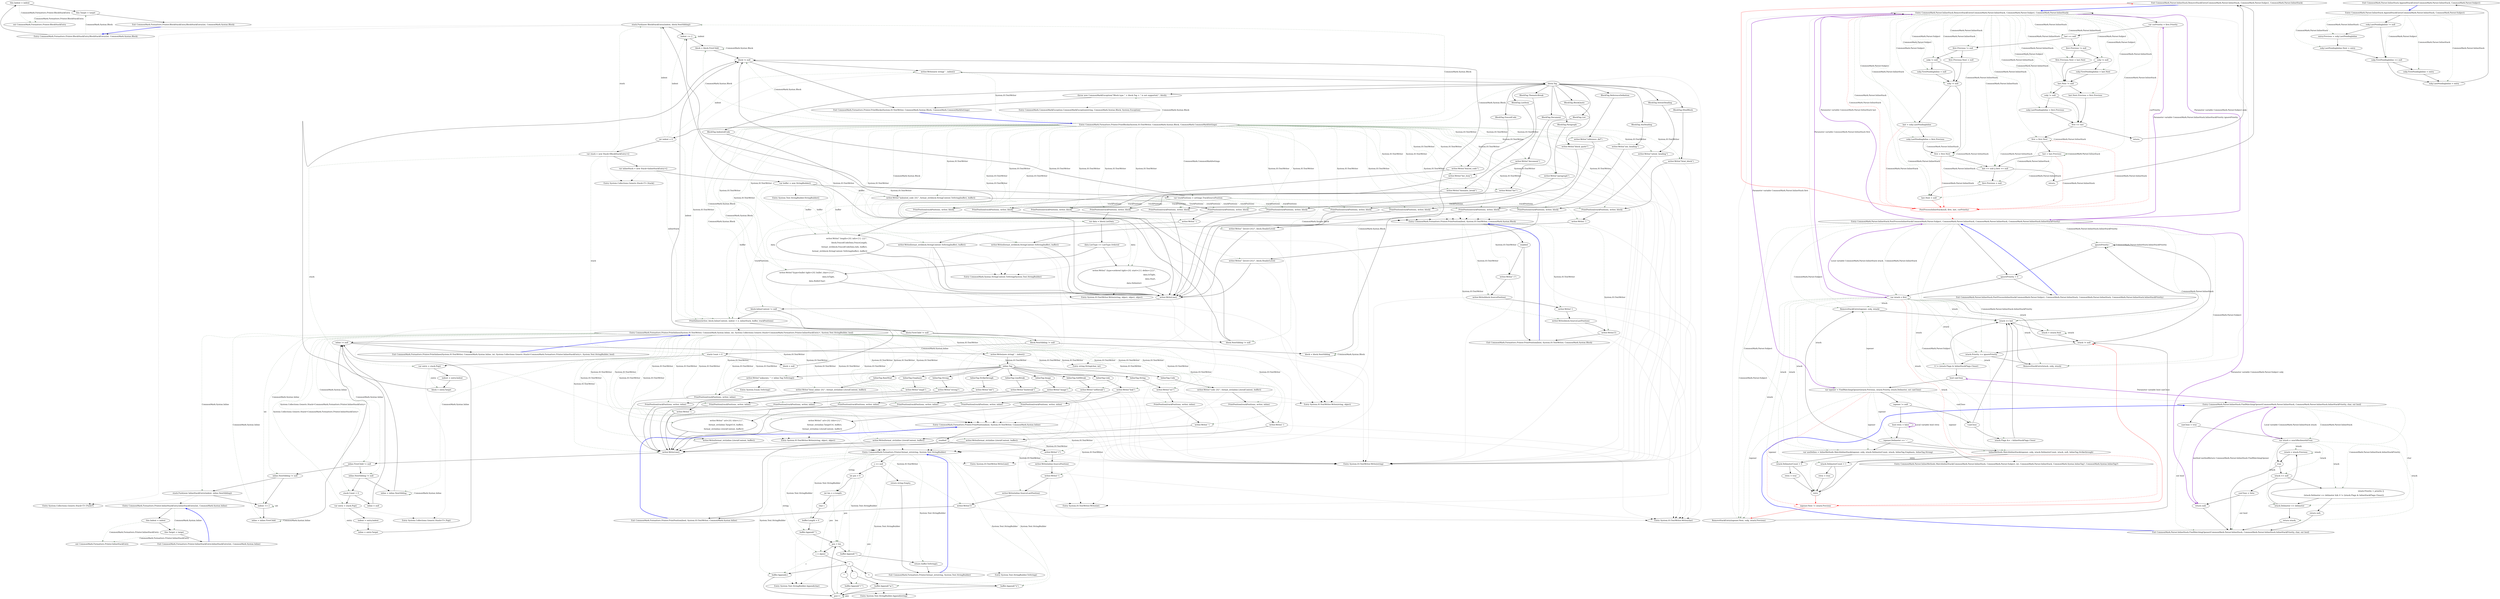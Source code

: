 digraph  {
n194 [label="out CommonMark.Formatters.Printer.BlockStackEntry", span=""];
n195 [label="out CommonMark.Formatters.Printer.InlineStackEntry", span=""];
n0 [label="Entry CommonMark.Formatters.Printer.format_str(string, System.Text.StringBuilder)", span="9-9", cluster="CommonMark.Formatters.Printer.format_str(string, System.Text.StringBuilder)"];
n1 [label="s == null", span="11-11", cluster="CommonMark.Formatters.Printer.format_str(string, System.Text.StringBuilder)"];
n4 [label="int len = s.Length", span="15-15", cluster="CommonMark.Formatters.Printer.format_str(string, System.Text.StringBuilder)"];
n6 [label="buffer.Length = 0", span="18-18", cluster="CommonMark.Formatters.Printer.format_str(string, System.Text.StringBuilder)"];
n7 [label="buffer.Append('\''')", span="19-19", cluster="CommonMark.Formatters.Printer.format_str(string, System.Text.StringBuilder)"];
n9 [label="c = s[pos]", span="22-22", cluster="CommonMark.Formatters.Printer.format_str(string, System.Text.StringBuilder)"];
n12 [label="buffer.Append(''\\n'')", span="26-26", cluster="CommonMark.Formatters.Printer.format_str(string, System.Text.StringBuilder)"];
n14 [label="buffer.Append(''\\\'''')", span="29-29", cluster="CommonMark.Formatters.Printer.format_str(string, System.Text.StringBuilder)"];
n16 [label="buffer.Append(''\\\\'')", span="32-32", cluster="CommonMark.Formatters.Printer.format_str(string, System.Text.StringBuilder)"];
n17 [label="buffer.Append(c)", span="35-35", cluster="CommonMark.Formatters.Printer.format_str(string, System.Text.StringBuilder)"];
n19 [label="buffer.Append('\''')", span="40-40", cluster="CommonMark.Formatters.Printer.format_str(string, System.Text.StringBuilder)"];
n20 [label="return buffer.ToString();", span="41-41", cluster="CommonMark.Formatters.Printer.format_str(string, System.Text.StringBuilder)"];
n2 [label="return string.Empty;", span="12-12", cluster="CommonMark.Formatters.Printer.format_str(string, System.Text.StringBuilder)"];
n3 [label="int pos = 0", span="14-14", cluster="CommonMark.Formatters.Printer.format_str(string, System.Text.StringBuilder)"];
n8 [label="pos < len", span="20-20", cluster="CommonMark.Formatters.Printer.format_str(string, System.Text.StringBuilder)"];
n18 [label="pos++", span="38-38", cluster="CommonMark.Formatters.Printer.format_str(string, System.Text.StringBuilder)"];
n5 [label="char c", span="16-16", cluster="CommonMark.Formatters.Printer.format_str(string, System.Text.StringBuilder)"];
n22 [label="Entry System.Text.StringBuilder.Append(char)", span="0-0", cluster="System.Text.StringBuilder.Append(char)"];
n10 [label=c, span="23-23", cluster="CommonMark.Formatters.Printer.format_str(string, System.Text.StringBuilder)"];
n11 [label="'\n'", span="25-25", cluster="CommonMark.Formatters.Printer.format_str(string, System.Text.StringBuilder)"];
n13 [label="''''", span="28-28", cluster="CommonMark.Formatters.Printer.format_str(string, System.Text.StringBuilder)"];
n15 [label="'\\'", span="31-31", cluster="CommonMark.Formatters.Printer.format_str(string, System.Text.StringBuilder)"];
n23 [label="Entry System.Text.StringBuilder.Append(string)", span="0-0", cluster="System.Text.StringBuilder.Append(string)"];
n21 [label="Exit CommonMark.Formatters.Printer.format_str(string, System.Text.StringBuilder)", span="9-9", cluster="CommonMark.Formatters.Printer.format_str(string, System.Text.StringBuilder)"];
n24 [label="Entry System.Text.StringBuilder.ToString()", span="0-0", cluster="System.Text.StringBuilder.ToString()"];
n25 [label="Entry CommonMark.Formatters.Printer.PrintPosition(bool, System.IO.TextWriter, CommonMark.Syntax.Block)", span="47-47", cluster="CommonMark.Formatters.Printer.PrintPosition(bool, System.IO.TextWriter, CommonMark.Syntax.Block)"];
n26 [label=enabled, span="49-49", cluster="CommonMark.Formatters.Printer.PrintPosition(bool, System.IO.TextWriter, CommonMark.Syntax.Block)"];
n27 [label="writer.Write('' ['')", span="51-51", cluster="CommonMark.Formatters.Printer.PrintPosition(bool, System.IO.TextWriter, CommonMark.Syntax.Block)"];
n28 [label="writer.Write(block.SourcePosition)", span="52-52", cluster="CommonMark.Formatters.Printer.PrintPosition(bool, System.IO.TextWriter, CommonMark.Syntax.Block)"];
n29 [label="writer.Write('-')", span="53-53", cluster="CommonMark.Formatters.Printer.PrintPosition(bool, System.IO.TextWriter, CommonMark.Syntax.Block)"];
n30 [label="writer.Write(block.SourceLastPosition)", span="54-54", cluster="CommonMark.Formatters.Printer.PrintPosition(bool, System.IO.TextWriter, CommonMark.Syntax.Block)"];
n31 [label="writer.Write(']')", span="55-55", cluster="CommonMark.Formatters.Printer.PrintPosition(bool, System.IO.TextWriter, CommonMark.Syntax.Block)"];
n32 [label="Exit CommonMark.Formatters.Printer.PrintPosition(bool, System.IO.TextWriter, CommonMark.Syntax.Block)", span="47-47", cluster="CommonMark.Formatters.Printer.PrintPosition(bool, System.IO.TextWriter, CommonMark.Syntax.Block)"];
n33 [label="Entry System.IO.TextWriter.Write(string)", span="0-0", cluster="System.IO.TextWriter.Write(string)"];
n34 [label="Entry System.IO.TextWriter.Write(int)", span="0-0", cluster="System.IO.TextWriter.Write(int)"];
n35 [label="Entry System.IO.TextWriter.Write(char)", span="0-0", cluster="System.IO.TextWriter.Write(char)"];
n36 [label="Entry CommonMark.Formatters.Printer.PrintPosition(bool, System.IO.TextWriter, CommonMark.Syntax.Inline)", span="62-62", cluster="CommonMark.Formatters.Printer.PrintPosition(bool, System.IO.TextWriter, CommonMark.Syntax.Inline)"];
n37 [label=enabled, span="64-64", cluster="CommonMark.Formatters.Printer.PrintPosition(bool, System.IO.TextWriter, CommonMark.Syntax.Inline)"];
n38 [label="writer.Write('' ['')", span="66-66", cluster="CommonMark.Formatters.Printer.PrintPosition(bool, System.IO.TextWriter, CommonMark.Syntax.Inline)"];
n39 [label="writer.Write(inline.SourcePosition)", span="67-67", cluster="CommonMark.Formatters.Printer.PrintPosition(bool, System.IO.TextWriter, CommonMark.Syntax.Inline)"];
n40 [label="writer.Write('-')", span="68-68", cluster="CommonMark.Formatters.Printer.PrintPosition(bool, System.IO.TextWriter, CommonMark.Syntax.Inline)"];
n41 [label="writer.Write(inline.SourceLastPosition)", span="69-69", cluster="CommonMark.Formatters.Printer.PrintPosition(bool, System.IO.TextWriter, CommonMark.Syntax.Inline)"];
n42 [label="writer.Write(']')", span="70-70", cluster="CommonMark.Formatters.Printer.PrintPosition(bool, System.IO.TextWriter, CommonMark.Syntax.Inline)"];
n43 [label="Exit CommonMark.Formatters.Printer.PrintPosition(bool, System.IO.TextWriter, CommonMark.Syntax.Inline)", span="62-62", cluster="CommonMark.Formatters.Printer.PrintPosition(bool, System.IO.TextWriter, CommonMark.Syntax.Inline)"];
n44 [label="Entry CommonMark.Formatters.Printer.PrintBlocks(System.IO.TextWriter, CommonMark.Syntax.Block, CommonMark.CommonMarkSettings)", span="77-77", cluster="CommonMark.Formatters.Printer.PrintBlocks(System.IO.TextWriter, CommonMark.Syntax.Block, CommonMark.CommonMarkSettings)"];
n45 [label="int indent = 0", span="79-79", cluster="CommonMark.Formatters.Printer.PrintBlocks(System.IO.TextWriter, CommonMark.Syntax.Block, CommonMark.CommonMarkSettings)"];
n49 [label="var trackPositions = settings.TrackSourcePosition", span="83-83", cluster="CommonMark.Formatters.Printer.PrintBlocks(System.IO.TextWriter, CommonMark.Syntax.Block, CommonMark.CommonMarkSettings)"];
n50 [label="block != null", span="85-85", cluster="CommonMark.Formatters.Printer.PrintBlocks(System.IO.TextWriter, CommonMark.Syntax.Block, CommonMark.CommonMarkSettings)"];
n51 [label="writer.Write(new string(' ', indent))", span="87-87", cluster="CommonMark.Formatters.Printer.PrintBlocks(System.IO.TextWriter, CommonMark.Syntax.Block, CommonMark.CommonMarkSettings)"];
n52 [label="block.Tag", span="89-89", cluster="CommonMark.Formatters.Printer.PrintBlocks(System.IO.TextWriter, CommonMark.Syntax.Block, CommonMark.CommonMarkSettings)"];
n54 [label="writer.Write(''document'')", span="92-92", cluster="CommonMark.Formatters.Printer.PrintBlocks(System.IO.TextWriter, CommonMark.Syntax.Block, CommonMark.CommonMarkSettings)"];
n55 [label="PrintPosition(trackPositions, writer, block)", span="93-93", cluster="CommonMark.Formatters.Printer.PrintBlocks(System.IO.TextWriter, CommonMark.Syntax.Block, CommonMark.CommonMarkSettings)"];
n57 [label="writer.Write(''block_quote'')", span="97-97", cluster="CommonMark.Formatters.Printer.PrintBlocks(System.IO.TextWriter, CommonMark.Syntax.Block, CommonMark.CommonMarkSettings)"];
n58 [label="PrintPosition(trackPositions, writer, block)", span="98-98", cluster="CommonMark.Formatters.Printer.PrintBlocks(System.IO.TextWriter, CommonMark.Syntax.Block, CommonMark.CommonMarkSettings)"];
n60 [label="writer.Write(''list_item'')", span="102-102", cluster="CommonMark.Formatters.Printer.PrintBlocks(System.IO.TextWriter, CommonMark.Syntax.Block, CommonMark.CommonMarkSettings)"];
n61 [label="PrintPosition(trackPositions, writer, block)", span="103-103", cluster="CommonMark.Formatters.Printer.PrintBlocks(System.IO.TextWriter, CommonMark.Syntax.Block, CommonMark.CommonMarkSettings)"];
n63 [label="writer.Write(''list'')", span="107-107", cluster="CommonMark.Formatters.Printer.PrintBlocks(System.IO.TextWriter, CommonMark.Syntax.Block, CommonMark.CommonMarkSettings)"];
n64 [label="PrintPosition(trackPositions, writer, block)", span="108-108", cluster="CommonMark.Formatters.Printer.PrintBlocks(System.IO.TextWriter, CommonMark.Syntax.Block, CommonMark.CommonMarkSettings)"];
n65 [label="var data = block.ListData", span="110-110", cluster="CommonMark.Formatters.Printer.PrintBlocks(System.IO.TextWriter, CommonMark.Syntax.Block, CommonMark.CommonMarkSettings)"];
n67 [label="writer.Write('' (type=ordered tight={0} start={1} delim={2})'',\r\n                                 data.IsTight,\r\n                                 data.Start,\r\n                                 data.Delimiter)", span="113-116", cluster="CommonMark.Formatters.Printer.PrintBlocks(System.IO.TextWriter, CommonMark.Syntax.Block, CommonMark.CommonMarkSettings)"];
n68 [label="writer.Write(''(type=bullet tight={0} bullet_char={1})'',\r\n                                 data.IsTight,\r\n                                 data.BulletChar)", span="120-122", cluster="CommonMark.Formatters.Printer.PrintBlocks(System.IO.TextWriter, CommonMark.Syntax.Block, CommonMark.CommonMarkSettings)"];
n70 [label="writer.Write(''atx_heading'')", span="127-127", cluster="CommonMark.Formatters.Printer.PrintBlocks(System.IO.TextWriter, CommonMark.Syntax.Block, CommonMark.CommonMarkSettings)"];
n71 [label="PrintPosition(trackPositions, writer, block)", span="128-128", cluster="CommonMark.Formatters.Printer.PrintBlocks(System.IO.TextWriter, CommonMark.Syntax.Block, CommonMark.CommonMarkSettings)"];
n72 [label="writer.Write('' (level={0})'', block.HeaderLevel)", span="129-129", cluster="CommonMark.Formatters.Printer.PrintBlocks(System.IO.TextWriter, CommonMark.Syntax.Block, CommonMark.CommonMarkSettings)"];
n74 [label="writer.Write(''setext_heading'')", span="133-133", cluster="CommonMark.Formatters.Printer.PrintBlocks(System.IO.TextWriter, CommonMark.Syntax.Block, CommonMark.CommonMarkSettings)"];
n75 [label="PrintPosition(trackPositions, writer, block)", span="134-134", cluster="CommonMark.Formatters.Printer.PrintBlocks(System.IO.TextWriter, CommonMark.Syntax.Block, CommonMark.CommonMarkSettings)"];
n76 [label="writer.Write('' (level={0})'', block.HeaderLevel)", span="135-135", cluster="CommonMark.Formatters.Printer.PrintBlocks(System.IO.TextWriter, CommonMark.Syntax.Block, CommonMark.CommonMarkSettings)"];
n78 [label="writer.Write(''paragraph'')", span="139-139", cluster="CommonMark.Formatters.Printer.PrintBlocks(System.IO.TextWriter, CommonMark.Syntax.Block, CommonMark.CommonMarkSettings)"];
n79 [label="PrintPosition(trackPositions, writer, block)", span="140-140", cluster="CommonMark.Formatters.Printer.PrintBlocks(System.IO.TextWriter, CommonMark.Syntax.Block, CommonMark.CommonMarkSettings)"];
n81 [label="writer.Write(''thematic_break'')", span="144-144", cluster="CommonMark.Formatters.Printer.PrintBlocks(System.IO.TextWriter, CommonMark.Syntax.Block, CommonMark.CommonMarkSettings)"];
n82 [label="PrintPosition(trackPositions, writer, block)", span="145-145", cluster="CommonMark.Formatters.Printer.PrintBlocks(System.IO.TextWriter, CommonMark.Syntax.Block, CommonMark.CommonMarkSettings)"];
n84 [label="writer.Write(''indented_code {0}'', format_str(block.StringContent.ToString(buffer), buffer))", span="149-149", cluster="CommonMark.Formatters.Printer.PrintBlocks(System.IO.TextWriter, CommonMark.Syntax.Block, CommonMark.CommonMarkSettings)"];
n85 [label="PrintPosition(trackPositions, writer, block)", span="150-150", cluster="CommonMark.Formatters.Printer.PrintBlocks(System.IO.TextWriter, CommonMark.Syntax.Block, CommonMark.CommonMarkSettings)"];
n86 [label="writer.Write(' ')", span="151-151", cluster="CommonMark.Formatters.Printer.PrintBlocks(System.IO.TextWriter, CommonMark.Syntax.Block, CommonMark.CommonMarkSettings)"];
n87 [label="writer.Write(format_str(block.StringContent.ToString(buffer), buffer))", span="152-152", cluster="CommonMark.Formatters.Printer.PrintBlocks(System.IO.TextWriter, CommonMark.Syntax.Block, CommonMark.CommonMarkSettings)"];
n89 [label="writer.Write(''fenced_code'')", span="156-156", cluster="CommonMark.Formatters.Printer.PrintBlocks(System.IO.TextWriter, CommonMark.Syntax.Block, CommonMark.CommonMarkSettings)"];
n90 [label="PrintPosition(trackPositions, writer, block)", span="157-157", cluster="CommonMark.Formatters.Printer.PrintBlocks(System.IO.TextWriter, CommonMark.Syntax.Block, CommonMark.CommonMarkSettings)"];
n91 [label="writer.Write('' length={0} info={1} {2}'',\r\n                               block.FencedCodeData.FenceLength,\r\n                               format_str(block.FencedCodeData.Info, buffer),\r\n                               format_str(block.StringContent.ToString(buffer), buffer))", span="158-161", cluster="CommonMark.Formatters.Printer.PrintBlocks(System.IO.TextWriter, CommonMark.Syntax.Block, CommonMark.CommonMarkSettings)"];
n93 [label="writer.Write(''html_block'')", span="165-165", cluster="CommonMark.Formatters.Printer.PrintBlocks(System.IO.TextWriter, CommonMark.Syntax.Block, CommonMark.CommonMarkSettings)"];
n94 [label="PrintPosition(trackPositions, writer, block)", span="166-166", cluster="CommonMark.Formatters.Printer.PrintBlocks(System.IO.TextWriter, CommonMark.Syntax.Block, CommonMark.CommonMarkSettings)"];
n95 [label="writer.Write(' ')", span="167-167", cluster="CommonMark.Formatters.Printer.PrintBlocks(System.IO.TextWriter, CommonMark.Syntax.Block, CommonMark.CommonMarkSettings)"];
n96 [label="writer.Write(format_str(block.StringContent.ToString(buffer), buffer))", span="168-168", cluster="CommonMark.Formatters.Printer.PrintBlocks(System.IO.TextWriter, CommonMark.Syntax.Block, CommonMark.CommonMarkSettings)"];
n98 [label="writer.Write(''reference_def'')", span="172-172", cluster="CommonMark.Formatters.Printer.PrintBlocks(System.IO.TextWriter, CommonMark.Syntax.Block, CommonMark.CommonMarkSettings)"];
n99 [label="PrintPosition(trackPositions, writer, block)", span="173-173", cluster="CommonMark.Formatters.Printer.PrintBlocks(System.IO.TextWriter, CommonMark.Syntax.Block, CommonMark.CommonMarkSettings)"];
n100 [label="throw new CommonMarkException(''Block type '' + block.Tag + '' is not supported.'', block);", span="177-177", cluster="CommonMark.Formatters.Printer.PrintBlocks(System.IO.TextWriter, CommonMark.Syntax.Block, CommonMark.CommonMarkSettings)"];
n101 [label="writer.WriteLine()", span="180-180", cluster="CommonMark.Formatters.Printer.PrintBlocks(System.IO.TextWriter, CommonMark.Syntax.Block, CommonMark.CommonMarkSettings)"];
n102 [label="block.InlineContent != null", span="182-182", cluster="CommonMark.Formatters.Printer.PrintBlocks(System.IO.TextWriter, CommonMark.Syntax.Block, CommonMark.CommonMarkSettings)"];
n103 [label="PrintInlines(writer, block.InlineContent, indent + 2, inlineStack, buffer, trackPositions)", span="184-184", cluster="CommonMark.Formatters.Printer.PrintBlocks(System.IO.TextWriter, CommonMark.Syntax.Block, CommonMark.CommonMarkSettings)"];
n104 [label="block.FirstChild != null", span="187-187", cluster="CommonMark.Formatters.Printer.PrintBlocks(System.IO.TextWriter, CommonMark.Syntax.Block, CommonMark.CommonMarkSettings)"];
n105 [label="block.NextSibling != null", span="189-189", cluster="CommonMark.Formatters.Printer.PrintBlocks(System.IO.TextWriter, CommonMark.Syntax.Block, CommonMark.CommonMarkSettings)"];
n106 [label="stack.Push(new BlockStackEntry(indent, block.NextSibling))", span="190-190", cluster="CommonMark.Formatters.Printer.PrintBlocks(System.IO.TextWriter, CommonMark.Syntax.Block, CommonMark.CommonMarkSettings)"];
n108 [label="block = block.FirstChild", span="193-193", cluster="CommonMark.Formatters.Printer.PrintBlocks(System.IO.TextWriter, CommonMark.Syntax.Block, CommonMark.CommonMarkSettings)"];
n109 [label="block.NextSibling != null", span="195-195", cluster="CommonMark.Formatters.Printer.PrintBlocks(System.IO.TextWriter, CommonMark.Syntax.Block, CommonMark.CommonMarkSettings)"];
n110 [label="block = block.NextSibling", span="197-197", cluster="CommonMark.Formatters.Printer.PrintBlocks(System.IO.TextWriter, CommonMark.Syntax.Block, CommonMark.CommonMarkSettings)"];
n46 [label="var stack = new Stack<BlockStackEntry>()", span="80-80", cluster="CommonMark.Formatters.Printer.PrintBlocks(System.IO.TextWriter, CommonMark.Syntax.Block, CommonMark.CommonMarkSettings)"];
n107 [label="indent += 2", span="192-192", cluster="CommonMark.Formatters.Printer.PrintBlocks(System.IO.TextWriter, CommonMark.Syntax.Block, CommonMark.CommonMarkSettings)"];
n47 [label="var inlineStack = new Stack<InlineStackEntry>()", span="81-81", cluster="CommonMark.Formatters.Printer.PrintBlocks(System.IO.TextWriter, CommonMark.Syntax.Block, CommonMark.CommonMarkSettings)"];
n117 [label="Entry System.Collections.Generic.Stack<T>.Stack()", span="0-0", cluster="System.Collections.Generic.Stack<T>.Stack()"];
n111 [label="stack.Count > 0", span="199-199", cluster="CommonMark.Formatters.Printer.PrintBlocks(System.IO.TextWriter, CommonMark.Syntax.Block, CommonMark.CommonMarkSettings)"];
n112 [label="var entry = stack.Pop()", span="201-201", cluster="CommonMark.Formatters.Printer.PrintBlocks(System.IO.TextWriter, CommonMark.Syntax.Block, CommonMark.CommonMarkSettings)"];
n48 [label="var buffer = new StringBuilder()", span="82-82", cluster="CommonMark.Formatters.Printer.PrintBlocks(System.IO.TextWriter, CommonMark.Syntax.Block, CommonMark.CommonMarkSettings)"];
n118 [label="Entry System.Text.StringBuilder.StringBuilder()", span="0-0", cluster="System.Text.StringBuilder.StringBuilder()"];
n116 [label="Exit CommonMark.Formatters.Printer.PrintBlocks(System.IO.TextWriter, CommonMark.Syntax.Block, CommonMark.CommonMarkSettings)", span="77-77", cluster="CommonMark.Formatters.Printer.PrintBlocks(System.IO.TextWriter, CommonMark.Syntax.Block, CommonMark.CommonMarkSettings)"];
n119 [label="Entry string.String(char, int)", span="0-0", cluster="string.String(char, int)"];
n53 [label="BlockTag.Document", span="91-91", cluster="CommonMark.Formatters.Printer.PrintBlocks(System.IO.TextWriter, CommonMark.Syntax.Block, CommonMark.CommonMarkSettings)"];
n56 [label="BlockTag.BlockQuote", span="96-96", cluster="CommonMark.Formatters.Printer.PrintBlocks(System.IO.TextWriter, CommonMark.Syntax.Block, CommonMark.CommonMarkSettings)"];
n59 [label="BlockTag.ListItem", span="101-101", cluster="CommonMark.Formatters.Printer.PrintBlocks(System.IO.TextWriter, CommonMark.Syntax.Block, CommonMark.CommonMarkSettings)"];
n62 [label="BlockTag.List", span="106-106", cluster="CommonMark.Formatters.Printer.PrintBlocks(System.IO.TextWriter, CommonMark.Syntax.Block, CommonMark.CommonMarkSettings)"];
n69 [label="BlockTag.AtxHeading", span="126-126", cluster="CommonMark.Formatters.Printer.PrintBlocks(System.IO.TextWriter, CommonMark.Syntax.Block, CommonMark.CommonMarkSettings)"];
n73 [label="BlockTag.SetextHeading", span="132-132", cluster="CommonMark.Formatters.Printer.PrintBlocks(System.IO.TextWriter, CommonMark.Syntax.Block, CommonMark.CommonMarkSettings)"];
n77 [label="BlockTag.Paragraph", span="138-138", cluster="CommonMark.Formatters.Printer.PrintBlocks(System.IO.TextWriter, CommonMark.Syntax.Block, CommonMark.CommonMarkSettings)"];
n80 [label="BlockTag.ThematicBreak", span="143-143", cluster="CommonMark.Formatters.Printer.PrintBlocks(System.IO.TextWriter, CommonMark.Syntax.Block, CommonMark.CommonMarkSettings)"];
n83 [label="BlockTag.IndentedCode", span="148-148", cluster="CommonMark.Formatters.Printer.PrintBlocks(System.IO.TextWriter, CommonMark.Syntax.Block, CommonMark.CommonMarkSettings)"];
n88 [label="BlockTag.FencedCode", span="155-155", cluster="CommonMark.Formatters.Printer.PrintBlocks(System.IO.TextWriter, CommonMark.Syntax.Block, CommonMark.CommonMarkSettings)"];
n92 [label="BlockTag.HtmlBlock", span="164-164", cluster="CommonMark.Formatters.Printer.PrintBlocks(System.IO.TextWriter, CommonMark.Syntax.Block, CommonMark.CommonMarkSettings)"];
n97 [label="BlockTag.ReferenceDefinition", span="171-171", cluster="CommonMark.Formatters.Printer.PrintBlocks(System.IO.TextWriter, CommonMark.Syntax.Block, CommonMark.CommonMarkSettings)"];
n66 [label="data.ListType == ListType.Ordered", span="111-111", cluster="CommonMark.Formatters.Printer.PrintBlocks(System.IO.TextWriter, CommonMark.Syntax.Block, CommonMark.CommonMarkSettings)"];
n123 [label="Entry CommonMark.Syntax.StringContent.ToString(System.Text.StringBuilder)", span="59-59", cluster="CommonMark.Syntax.StringContent.ToString(System.Text.StringBuilder)"];
n122 [label="Entry System.IO.TextWriter.Write(string, object)", span="0-0", cluster="System.IO.TextWriter.Write(string, object)"];
n120 [label="Entry System.IO.TextWriter.Write(string, object, object, object)", span="0-0", cluster="System.IO.TextWriter.Write(string, object, object, object)"];
n121 [label="Entry System.IO.TextWriter.Write(string, object, object)", span="0-0", cluster="System.IO.TextWriter.Write(string, object, object)"];
n125 [label="Entry System.IO.TextWriter.WriteLine()", span="0-0", cluster="System.IO.TextWriter.WriteLine()"];
n126 [label="Entry CommonMark.Formatters.Printer.PrintInlines(System.IO.TextWriter, CommonMark.Syntax.Inline, int, System.Collections.Generic.Stack<CommonMark.Formatters.Printer.InlineStackEntry>, System.Text.StringBuilder, bool)", span="212-212", cluster="CommonMark.Formatters.Printer.PrintInlines(System.IO.TextWriter, CommonMark.Syntax.Inline, int, System.Collections.Generic.Stack<CommonMark.Formatters.Printer.InlineStackEntry>, System.Text.StringBuilder, bool)"];
n127 [label="Entry CommonMark.Formatters.Printer.BlockStackEntry.BlockStackEntry(int, CommonMark.Syntax.Block)", span="318-318", cluster="CommonMark.Formatters.Printer.BlockStackEntry.BlockStackEntry(int, CommonMark.Syntax.Block)"];
n128 [label="Entry System.Collections.Generic.Stack<T>.Push(T)", span="0-0", cluster="System.Collections.Generic.Stack<T>.Push(T)"];
n115 [label="block = null", span="207-207", cluster="CommonMark.Formatters.Printer.PrintBlocks(System.IO.TextWriter, CommonMark.Syntax.Block, CommonMark.CommonMarkSettings)"];
n113 [label="indent = entry.Indent", span="202-202", cluster="CommonMark.Formatters.Printer.PrintBlocks(System.IO.TextWriter, CommonMark.Syntax.Block, CommonMark.CommonMarkSettings)"];
n129 [label="Entry System.Collections.Generic.Stack<T>.Pop()", span="0-0", cluster="System.Collections.Generic.Stack<T>.Pop()"];
n114 [label="block = entry.Target", span="203-203", cluster="CommonMark.Formatters.Printer.PrintBlocks(System.IO.TextWriter, CommonMark.Syntax.Block, CommonMark.CommonMarkSettings)"];
n124 [label="Entry CommonMark.CommonMarkException.CommonMarkException(string, CommonMark.Syntax.Block, System.Exception)", span="51-51", cluster="CommonMark.CommonMarkException.CommonMarkException(string, CommonMark.Syntax.Block, System.Exception)"];
n130 [label="inline != null", span="214-214", cluster="CommonMark.Formatters.Printer.PrintInlines(System.IO.TextWriter, CommonMark.Syntax.Inline, int, System.Collections.Generic.Stack<CommonMark.Formatters.Printer.InlineStackEntry>, System.Text.StringBuilder, bool)"];
n131 [label="writer.Write(new string(' ', indent))", span="216-216", cluster="CommonMark.Formatters.Printer.PrintInlines(System.IO.TextWriter, CommonMark.Syntax.Inline, int, System.Collections.Generic.Stack<CommonMark.Formatters.Printer.InlineStackEntry>, System.Text.StringBuilder, bool)"];
n132 [label="inline.Tag", span="218-218", cluster="CommonMark.Formatters.Printer.PrintInlines(System.IO.TextWriter, CommonMark.Syntax.Inline, int, System.Collections.Generic.Stack<CommonMark.Formatters.Printer.InlineStackEntry>, System.Text.StringBuilder, bool)"];
n134 [label="writer.Write(''str'')", span="221-221", cluster="CommonMark.Formatters.Printer.PrintInlines(System.IO.TextWriter, CommonMark.Syntax.Inline, int, System.Collections.Generic.Stack<CommonMark.Formatters.Printer.InlineStackEntry>, System.Text.StringBuilder, bool)"];
n135 [label="PrintPosition(trackPositions, writer, inline)", span="222-222", cluster="CommonMark.Formatters.Printer.PrintInlines(System.IO.TextWriter, CommonMark.Syntax.Inline, int, System.Collections.Generic.Stack<CommonMark.Formatters.Printer.InlineStackEntry>, System.Text.StringBuilder, bool)"];
n136 [label="writer.Write(' ')", span="223-223", cluster="CommonMark.Formatters.Printer.PrintInlines(System.IO.TextWriter, CommonMark.Syntax.Inline, int, System.Collections.Generic.Stack<CommonMark.Formatters.Printer.InlineStackEntry>, System.Text.StringBuilder, bool)"];
n137 [label="writer.Write(format_str(inline.LiteralContent, buffer))", span="224-224", cluster="CommonMark.Formatters.Printer.PrintInlines(System.IO.TextWriter, CommonMark.Syntax.Inline, int, System.Collections.Generic.Stack<CommonMark.Formatters.Printer.InlineStackEntry>, System.Text.StringBuilder, bool)"];
n139 [label="writer.Write(''linebreak'')", span="228-228", cluster="CommonMark.Formatters.Printer.PrintInlines(System.IO.TextWriter, CommonMark.Syntax.Inline, int, System.Collections.Generic.Stack<CommonMark.Formatters.Printer.InlineStackEntry>, System.Text.StringBuilder, bool)"];
n140 [label="PrintPosition(trackPositions, writer, inline)", span="229-229", cluster="CommonMark.Formatters.Printer.PrintInlines(System.IO.TextWriter, CommonMark.Syntax.Inline, int, System.Collections.Generic.Stack<CommonMark.Formatters.Printer.InlineStackEntry>, System.Text.StringBuilder, bool)"];
n142 [label="writer.Write(''softbreak'')", span="233-233", cluster="CommonMark.Formatters.Printer.PrintInlines(System.IO.TextWriter, CommonMark.Syntax.Inline, int, System.Collections.Generic.Stack<CommonMark.Formatters.Printer.InlineStackEntry>, System.Text.StringBuilder, bool)"];
n143 [label="PrintPosition(trackPositions, writer, inline)", span="234-234", cluster="CommonMark.Formatters.Printer.PrintInlines(System.IO.TextWriter, CommonMark.Syntax.Inline, int, System.Collections.Generic.Stack<CommonMark.Formatters.Printer.InlineStackEntry>, System.Text.StringBuilder, bool)"];
n145 [label="writer.Write(''code {0}'', format_str(inline.LiteralContent, buffer))", span="238-238", cluster="CommonMark.Formatters.Printer.PrintInlines(System.IO.TextWriter, CommonMark.Syntax.Inline, int, System.Collections.Generic.Stack<CommonMark.Formatters.Printer.InlineStackEntry>, System.Text.StringBuilder, bool)"];
n146 [label="PrintPosition(trackPositions, writer, inline)", span="239-239", cluster="CommonMark.Formatters.Printer.PrintInlines(System.IO.TextWriter, CommonMark.Syntax.Inline, int, System.Collections.Generic.Stack<CommonMark.Formatters.Printer.InlineStackEntry>, System.Text.StringBuilder, bool)"];
n147 [label="writer.Write(' ')", span="240-240", cluster="CommonMark.Formatters.Printer.PrintInlines(System.IO.TextWriter, CommonMark.Syntax.Inline, int, System.Collections.Generic.Stack<CommonMark.Formatters.Printer.InlineStackEntry>, System.Text.StringBuilder, bool)"];
n148 [label="writer.Write(format_str(inline.LiteralContent, buffer))", span="241-241", cluster="CommonMark.Formatters.Printer.PrintInlines(System.IO.TextWriter, CommonMark.Syntax.Inline, int, System.Collections.Generic.Stack<CommonMark.Formatters.Printer.InlineStackEntry>, System.Text.StringBuilder, bool)"];
n150 [label="writer.Write(''html_inline {0}'', format_str(inline.LiteralContent, buffer))", span="245-245", cluster="CommonMark.Formatters.Printer.PrintInlines(System.IO.TextWriter, CommonMark.Syntax.Inline, int, System.Collections.Generic.Stack<CommonMark.Formatters.Printer.InlineStackEntry>, System.Text.StringBuilder, bool)"];
n151 [label="writer.Write(' ')", span="246-246", cluster="CommonMark.Formatters.Printer.PrintInlines(System.IO.TextWriter, CommonMark.Syntax.Inline, int, System.Collections.Generic.Stack<CommonMark.Formatters.Printer.InlineStackEntry>, System.Text.StringBuilder, bool)"];
n152 [label="writer.Write(format_str(inline.LiteralContent, buffer))", span="247-247", cluster="CommonMark.Formatters.Printer.PrintInlines(System.IO.TextWriter, CommonMark.Syntax.Inline, int, System.Collections.Generic.Stack<CommonMark.Formatters.Printer.InlineStackEntry>, System.Text.StringBuilder, bool)"];
n154 [label="writer.Write(''link'')", span="251-251", cluster="CommonMark.Formatters.Printer.PrintInlines(System.IO.TextWriter, CommonMark.Syntax.Inline, int, System.Collections.Generic.Stack<CommonMark.Formatters.Printer.InlineStackEntry>, System.Text.StringBuilder, bool)"];
n155 [label="PrintPosition(trackPositions, writer, inline)", span="252-252", cluster="CommonMark.Formatters.Printer.PrintInlines(System.IO.TextWriter, CommonMark.Syntax.Inline, int, System.Collections.Generic.Stack<CommonMark.Formatters.Printer.InlineStackEntry>, System.Text.StringBuilder, bool)"];
n156 [label="writer.Write('' url={0} title={1}'',\r\n                               format_str(inline.TargetUrl, buffer),\r\n                               format_str(inline.LiteralContent, buffer))", span="253-255", cluster="CommonMark.Formatters.Printer.PrintInlines(System.IO.TextWriter, CommonMark.Syntax.Inline, int, System.Collections.Generic.Stack<CommonMark.Formatters.Printer.InlineStackEntry>, System.Text.StringBuilder, bool)"];
n158 [label="writer.Write(''image'')", span="259-259", cluster="CommonMark.Formatters.Printer.PrintInlines(System.IO.TextWriter, CommonMark.Syntax.Inline, int, System.Collections.Generic.Stack<CommonMark.Formatters.Printer.InlineStackEntry>, System.Text.StringBuilder, bool)"];
n159 [label="PrintPosition(trackPositions, writer, inline)", span="260-260", cluster="CommonMark.Formatters.Printer.PrintInlines(System.IO.TextWriter, CommonMark.Syntax.Inline, int, System.Collections.Generic.Stack<CommonMark.Formatters.Printer.InlineStackEntry>, System.Text.StringBuilder, bool)"];
n160 [label="writer.Write('' url={0} title={1}'',\r\n                               format_str(inline.TargetUrl, buffer),\r\n                               format_str(inline.LiteralContent, buffer))", span="261-263", cluster="CommonMark.Formatters.Printer.PrintInlines(System.IO.TextWriter, CommonMark.Syntax.Inline, int, System.Collections.Generic.Stack<CommonMark.Formatters.Printer.InlineStackEntry>, System.Text.StringBuilder, bool)"];
n162 [label="writer.Write(''strong'')", span="267-267", cluster="CommonMark.Formatters.Printer.PrintInlines(System.IO.TextWriter, CommonMark.Syntax.Inline, int, System.Collections.Generic.Stack<CommonMark.Formatters.Printer.InlineStackEntry>, System.Text.StringBuilder, bool)"];
n163 [label="PrintPosition(trackPositions, writer, inline)", span="268-268", cluster="CommonMark.Formatters.Printer.PrintInlines(System.IO.TextWriter, CommonMark.Syntax.Inline, int, System.Collections.Generic.Stack<CommonMark.Formatters.Printer.InlineStackEntry>, System.Text.StringBuilder, bool)"];
n165 [label="writer.Write(''emph'')", span="272-272", cluster="CommonMark.Formatters.Printer.PrintInlines(System.IO.TextWriter, CommonMark.Syntax.Inline, int, System.Collections.Generic.Stack<CommonMark.Formatters.Printer.InlineStackEntry>, System.Text.StringBuilder, bool)"];
n166 [label="PrintPosition(trackPositions, writer, inline)", span="273-273", cluster="CommonMark.Formatters.Printer.PrintInlines(System.IO.TextWriter, CommonMark.Syntax.Inline, int, System.Collections.Generic.Stack<CommonMark.Formatters.Printer.InlineStackEntry>, System.Text.StringBuilder, bool)"];
n168 [label="writer.Write(''del'')", span="277-277", cluster="CommonMark.Formatters.Printer.PrintInlines(System.IO.TextWriter, CommonMark.Syntax.Inline, int, System.Collections.Generic.Stack<CommonMark.Formatters.Printer.InlineStackEntry>, System.Text.StringBuilder, bool)"];
n169 [label="PrintPosition(trackPositions, writer, inline)", span="278-278", cluster="CommonMark.Formatters.Printer.PrintInlines(System.IO.TextWriter, CommonMark.Syntax.Inline, int, System.Collections.Generic.Stack<CommonMark.Formatters.Printer.InlineStackEntry>, System.Text.StringBuilder, bool)"];
n170 [label="writer.Write(''unknown: '' + inline.Tag.ToString())", span="282-282", cluster="CommonMark.Formatters.Printer.PrintInlines(System.IO.TextWriter, CommonMark.Syntax.Inline, int, System.Collections.Generic.Stack<CommonMark.Formatters.Printer.InlineStackEntry>, System.Text.StringBuilder, bool)"];
n171 [label="PrintPosition(trackPositions, writer, inline)", span="283-283", cluster="CommonMark.Formatters.Printer.PrintInlines(System.IO.TextWriter, CommonMark.Syntax.Inline, int, System.Collections.Generic.Stack<CommonMark.Formatters.Printer.InlineStackEntry>, System.Text.StringBuilder, bool)"];
n172 [label="writer.WriteLine()", span="287-287", cluster="CommonMark.Formatters.Printer.PrintInlines(System.IO.TextWriter, CommonMark.Syntax.Inline, int, System.Collections.Generic.Stack<CommonMark.Formatters.Printer.InlineStackEntry>, System.Text.StringBuilder, bool)"];
n173 [label="inline.FirstChild != null", span="289-289", cluster="CommonMark.Formatters.Printer.PrintInlines(System.IO.TextWriter, CommonMark.Syntax.Inline, int, System.Collections.Generic.Stack<CommonMark.Formatters.Printer.InlineStackEntry>, System.Text.StringBuilder, bool)"];
n174 [label="inline.NextSibling != null", span="291-291", cluster="CommonMark.Formatters.Printer.PrintInlines(System.IO.TextWriter, CommonMark.Syntax.Inline, int, System.Collections.Generic.Stack<CommonMark.Formatters.Printer.InlineStackEntry>, System.Text.StringBuilder, bool)"];
n175 [label="stack.Push(new InlineStackEntry(indent, inline.NextSibling))", span="292-292", cluster="CommonMark.Formatters.Printer.PrintInlines(System.IO.TextWriter, CommonMark.Syntax.Inline, int, System.Collections.Generic.Stack<CommonMark.Formatters.Printer.InlineStackEntry>, System.Text.StringBuilder, bool)"];
n176 [label="indent += 2", span="294-294", cluster="CommonMark.Formatters.Printer.PrintInlines(System.IO.TextWriter, CommonMark.Syntax.Inline, int, System.Collections.Generic.Stack<CommonMark.Formatters.Printer.InlineStackEntry>, System.Text.StringBuilder, bool)"];
n177 [label="inline = inline.FirstChild", span="295-295", cluster="CommonMark.Formatters.Printer.PrintInlines(System.IO.TextWriter, CommonMark.Syntax.Inline, int, System.Collections.Generic.Stack<CommonMark.Formatters.Printer.InlineStackEntry>, System.Text.StringBuilder, bool)"];
n178 [label="inline.NextSibling != null", span="297-297", cluster="CommonMark.Formatters.Printer.PrintInlines(System.IO.TextWriter, CommonMark.Syntax.Inline, int, System.Collections.Generic.Stack<CommonMark.Formatters.Printer.InlineStackEntry>, System.Text.StringBuilder, bool)"];
n179 [label="inline = inline.NextSibling", span="299-299", cluster="CommonMark.Formatters.Printer.PrintInlines(System.IO.TextWriter, CommonMark.Syntax.Inline, int, System.Collections.Generic.Stack<CommonMark.Formatters.Printer.InlineStackEntry>, System.Text.StringBuilder, bool)"];
n180 [label="stack.Count > 0", span="301-301", cluster="CommonMark.Formatters.Printer.PrintInlines(System.IO.TextWriter, CommonMark.Syntax.Inline, int, System.Collections.Generic.Stack<CommonMark.Formatters.Printer.InlineStackEntry>, System.Text.StringBuilder, bool)"];
n181 [label="var entry = stack.Pop()", span="303-303", cluster="CommonMark.Formatters.Printer.PrintInlines(System.IO.TextWriter, CommonMark.Syntax.Inline, int, System.Collections.Generic.Stack<CommonMark.Formatters.Printer.InlineStackEntry>, System.Text.StringBuilder, bool)"];
n185 [label="Exit CommonMark.Formatters.Printer.PrintInlines(System.IO.TextWriter, CommonMark.Syntax.Inline, int, System.Collections.Generic.Stack<CommonMark.Formatters.Printer.InlineStackEntry>, System.Text.StringBuilder, bool)", span="212-212", cluster="CommonMark.Formatters.Printer.PrintInlines(System.IO.TextWriter, CommonMark.Syntax.Inline, int, System.Collections.Generic.Stack<CommonMark.Formatters.Printer.InlineStackEntry>, System.Text.StringBuilder, bool)"];
n133 [label="InlineTag.String", span="220-220", cluster="CommonMark.Formatters.Printer.PrintInlines(System.IO.TextWriter, CommonMark.Syntax.Inline, int, System.Collections.Generic.Stack<CommonMark.Formatters.Printer.InlineStackEntry>, System.Text.StringBuilder, bool)"];
n138 [label="InlineTag.LineBreak", span="227-227", cluster="CommonMark.Formatters.Printer.PrintInlines(System.IO.TextWriter, CommonMark.Syntax.Inline, int, System.Collections.Generic.Stack<CommonMark.Formatters.Printer.InlineStackEntry>, System.Text.StringBuilder, bool)"];
n141 [label="InlineTag.SoftBreak", span="232-232", cluster="CommonMark.Formatters.Printer.PrintInlines(System.IO.TextWriter, CommonMark.Syntax.Inline, int, System.Collections.Generic.Stack<CommonMark.Formatters.Printer.InlineStackEntry>, System.Text.StringBuilder, bool)"];
n144 [label="InlineTag.Code", span="237-237", cluster="CommonMark.Formatters.Printer.PrintInlines(System.IO.TextWriter, CommonMark.Syntax.Inline, int, System.Collections.Generic.Stack<CommonMark.Formatters.Printer.InlineStackEntry>, System.Text.StringBuilder, bool)"];
n149 [label="InlineTag.RawHtml", span="244-244", cluster="CommonMark.Formatters.Printer.PrintInlines(System.IO.TextWriter, CommonMark.Syntax.Inline, int, System.Collections.Generic.Stack<CommonMark.Formatters.Printer.InlineStackEntry>, System.Text.StringBuilder, bool)"];
n153 [label="InlineTag.Link", span="250-250", cluster="CommonMark.Formatters.Printer.PrintInlines(System.IO.TextWriter, CommonMark.Syntax.Inline, int, System.Collections.Generic.Stack<CommonMark.Formatters.Printer.InlineStackEntry>, System.Text.StringBuilder, bool)"];
n157 [label="InlineTag.Image", span="258-258", cluster="CommonMark.Formatters.Printer.PrintInlines(System.IO.TextWriter, CommonMark.Syntax.Inline, int, System.Collections.Generic.Stack<CommonMark.Formatters.Printer.InlineStackEntry>, System.Text.StringBuilder, bool)"];
n161 [label="InlineTag.Strong", span="266-266", cluster="CommonMark.Formatters.Printer.PrintInlines(System.IO.TextWriter, CommonMark.Syntax.Inline, int, System.Collections.Generic.Stack<CommonMark.Formatters.Printer.InlineStackEntry>, System.Text.StringBuilder, bool)"];
n164 [label="InlineTag.Emphasis", span="271-271", cluster="CommonMark.Formatters.Printer.PrintInlines(System.IO.TextWriter, CommonMark.Syntax.Inline, int, System.Collections.Generic.Stack<CommonMark.Formatters.Printer.InlineStackEntry>, System.Text.StringBuilder, bool)"];
n167 [label="InlineTag.Strikethrough", span="276-276", cluster="CommonMark.Formatters.Printer.PrintInlines(System.IO.TextWriter, CommonMark.Syntax.Inline, int, System.Collections.Generic.Stack<CommonMark.Formatters.Printer.InlineStackEntry>, System.Text.StringBuilder, bool)"];
n186 [label="Entry System.Enum.ToString()", span="0-0", cluster="System.Enum.ToString()"];
n187 [label="Entry CommonMark.Formatters.Printer.InlineStackEntry.InlineStackEntry(int, CommonMark.Syntax.Inline)", span="328-328", cluster="CommonMark.Formatters.Printer.InlineStackEntry.InlineStackEntry(int, CommonMark.Syntax.Inline)"];
n184 [label="inline = null", span="309-309", cluster="CommonMark.Formatters.Printer.PrintInlines(System.IO.TextWriter, CommonMark.Syntax.Inline, int, System.Collections.Generic.Stack<CommonMark.Formatters.Printer.InlineStackEntry>, System.Text.StringBuilder, bool)"];
n182 [label="indent = entry.Indent", span="304-304", cluster="CommonMark.Formatters.Printer.PrintInlines(System.IO.TextWriter, CommonMark.Syntax.Inline, int, System.Collections.Generic.Stack<CommonMark.Formatters.Printer.InlineStackEntry>, System.Text.StringBuilder, bool)"];
n183 [label="inline = entry.Target", span="305-305", cluster="CommonMark.Formatters.Printer.PrintInlines(System.IO.TextWriter, CommonMark.Syntax.Inline, int, System.Collections.Generic.Stack<CommonMark.Formatters.Printer.InlineStackEntry>, System.Text.StringBuilder, bool)"];
n188 [label="this.Indent = indent", span="320-320", cluster="CommonMark.Formatters.Printer.BlockStackEntry.BlockStackEntry(int, CommonMark.Syntax.Block)"];
n189 [label="this.Target = target", span="321-321", cluster="CommonMark.Formatters.Printer.BlockStackEntry.BlockStackEntry(int, CommonMark.Syntax.Block)"];
n190 [label="Exit CommonMark.Formatters.Printer.BlockStackEntry.BlockStackEntry(int, CommonMark.Syntax.Block)", span="318-318", cluster="CommonMark.Formatters.Printer.BlockStackEntry.BlockStackEntry(int, CommonMark.Syntax.Block)"];
n191 [label="this.Indent = indent", span="330-330", cluster="CommonMark.Formatters.Printer.InlineStackEntry.InlineStackEntry(int, CommonMark.Syntax.Inline)"];
n192 [label="this.Target = target", span="331-331", cluster="CommonMark.Formatters.Printer.InlineStackEntry.InlineStackEntry(int, CommonMark.Syntax.Inline)"];
n193 [label="Exit CommonMark.Formatters.Printer.InlineStackEntry.InlineStackEntry(int, CommonMark.Syntax.Inline)", span="328-328", cluster="CommonMark.Formatters.Printer.InlineStackEntry.InlineStackEntry(int, CommonMark.Syntax.Inline)"];
m1_49 [label="Exit CommonMark.Parser.InlineStack.RemoveStackEntry(CommonMark.Parser.InlineStack, CommonMark.Parser.Subject, CommonMark.Parser.InlineStack)", span="116-116", cluster="CommonMark.Parser.InlineStack.RemoveStackEntry(CommonMark.Parser.InlineStack, CommonMark.Parser.Subject, CommonMark.Parser.InlineStack)", file="InlineStack.cs"];
m1_21 [label="Entry CommonMark.Parser.InlineStack.RemoveStackEntry(CommonMark.Parser.InlineStack, CommonMark.Parser.Subject, CommonMark.Parser.InlineStack)", span="116-116", cluster="CommonMark.Parser.InlineStack.RemoveStackEntry(CommonMark.Parser.InlineStack, CommonMark.Parser.Subject, CommonMark.Parser.InlineStack)", file="InlineStack.cs"];
m1_22 [label="var curPriority = first.Priority", span="118-118", cluster="CommonMark.Parser.InlineStack.RemoveStackEntry(CommonMark.Parser.InlineStack, CommonMark.Parser.Subject, CommonMark.Parser.InlineStack)", file="InlineStack.cs"];
m1_23 [label="last == null", span="120-120", cluster="CommonMark.Parser.InlineStack.RemoveStackEntry(CommonMark.Parser.InlineStack, CommonMark.Parser.Subject, CommonMark.Parser.InlineStack)", file="InlineStack.cs"];
m1_24 [label="first.Previous != null", span="122-122", cluster="CommonMark.Parser.InlineStack.RemoveStackEntry(CommonMark.Parser.InlineStack, CommonMark.Parser.Subject, CommonMark.Parser.InlineStack)", file="InlineStack.cs"];
m1_25 [label="first.Previous.Next = null", span="123-123", cluster="CommonMark.Parser.InlineStack.RemoveStackEntry(CommonMark.Parser.InlineStack, CommonMark.Parser.Subject, CommonMark.Parser.InlineStack)", file="InlineStack.cs"];
m1_26 [label="subj != null", span="124-124", cluster="CommonMark.Parser.InlineStack.RemoveStackEntry(CommonMark.Parser.InlineStack, CommonMark.Parser.Subject, CommonMark.Parser.InlineStack)", file="InlineStack.cs"];
m1_27 [label="subj.FirstPendingInline = null", span="125-125", cluster="CommonMark.Parser.InlineStack.RemoveStackEntry(CommonMark.Parser.InlineStack, CommonMark.Parser.Subject, CommonMark.Parser.InlineStack)", file="InlineStack.cs"];
m1_28 [label="subj != null", span="127-127", cluster="CommonMark.Parser.InlineStack.RemoveStackEntry(CommonMark.Parser.InlineStack, CommonMark.Parser.Subject, CommonMark.Parser.InlineStack)", file="InlineStack.cs"];
m1_29 [label="last = subj.LastPendingInline", span="129-129", cluster="CommonMark.Parser.InlineStack.RemoveStackEntry(CommonMark.Parser.InlineStack, CommonMark.Parser.Subject, CommonMark.Parser.InlineStack)", file="InlineStack.cs"];
m1_30 [label="subj.LastPendingInline = first.Previous", span="130-130", cluster="CommonMark.Parser.InlineStack.RemoveStackEntry(CommonMark.Parser.InlineStack, CommonMark.Parser.Subject, CommonMark.Parser.InlineStack)", file="InlineStack.cs"];
m1_31 [label="first = first.Next", span="133-133", cluster="CommonMark.Parser.InlineStack.RemoveStackEntry(CommonMark.Parser.InlineStack, CommonMark.Parser.Subject, CommonMark.Parser.InlineStack)", file="InlineStack.cs"];
m1_32 [label="first.Previous != null", span="137-137", cluster="CommonMark.Parser.InlineStack.RemoveStackEntry(CommonMark.Parser.InlineStack, CommonMark.Parser.Subject, CommonMark.Parser.InlineStack)", file="InlineStack.cs"];
m1_33 [label="first.Previous.Next = last.Next", span="138-138", cluster="CommonMark.Parser.InlineStack.RemoveStackEntry(CommonMark.Parser.InlineStack, CommonMark.Parser.Subject, CommonMark.Parser.InlineStack)", file="InlineStack.cs"];
m1_34 [label="subj != null", span="139-139", cluster="CommonMark.Parser.InlineStack.RemoveStackEntry(CommonMark.Parser.InlineStack, CommonMark.Parser.Subject, CommonMark.Parser.InlineStack)", file="InlineStack.cs"];
m1_35 [label="subj.FirstPendingInline = last.Next", span="140-140", cluster="CommonMark.Parser.InlineStack.RemoveStackEntry(CommonMark.Parser.InlineStack, CommonMark.Parser.Subject, CommonMark.Parser.InlineStack)", file="InlineStack.cs"];
m1_36 [label="last.Next != null", span="142-142", cluster="CommonMark.Parser.InlineStack.RemoveStackEntry(CommonMark.Parser.InlineStack, CommonMark.Parser.Subject, CommonMark.Parser.InlineStack)", file="InlineStack.cs"];
m1_37 [label="last.Next.Previous = first.Previous", span="143-143", cluster="CommonMark.Parser.InlineStack.RemoveStackEntry(CommonMark.Parser.InlineStack, CommonMark.Parser.Subject, CommonMark.Parser.InlineStack)", file="InlineStack.cs"];
m1_38 [label="subj != null", span="144-144", cluster="CommonMark.Parser.InlineStack.RemoveStackEntry(CommonMark.Parser.InlineStack, CommonMark.Parser.Subject, CommonMark.Parser.InlineStack)", file="InlineStack.cs"];
m1_39 [label="subj.LastPendingInline = first.Previous", span="145-145", cluster="CommonMark.Parser.InlineStack.RemoveStackEntry(CommonMark.Parser.InlineStack, CommonMark.Parser.Subject, CommonMark.Parser.InlineStack)", file="InlineStack.cs"];
m1_40 [label="first == last", span="147-147", cluster="CommonMark.Parser.InlineStack.RemoveStackEntry(CommonMark.Parser.InlineStack, CommonMark.Parser.Subject, CommonMark.Parser.InlineStack)", file="InlineStack.cs"];
m1_42 [label="first = first.Next", span="150-150", cluster="CommonMark.Parser.InlineStack.RemoveStackEntry(CommonMark.Parser.InlineStack, CommonMark.Parser.Subject, CommonMark.Parser.InlineStack)", file="InlineStack.cs"];
m1_43 [label="last = last.Previous", span="151-151", cluster="CommonMark.Parser.InlineStack.RemoveStackEntry(CommonMark.Parser.InlineStack, CommonMark.Parser.Subject, CommonMark.Parser.InlineStack)", file="InlineStack.cs"];
m1_44 [label="last == null || first == null", span="154-154", cluster="CommonMark.Parser.InlineStack.RemoveStackEntry(CommonMark.Parser.InlineStack, CommonMark.Parser.Subject, CommonMark.Parser.InlineStack)", file="InlineStack.cs"];
m1_47 [label="last.Next = null", span="158-158", cluster="CommonMark.Parser.InlineStack.RemoveStackEntry(CommonMark.Parser.InlineStack, CommonMark.Parser.Subject, CommonMark.Parser.InlineStack)", file="InlineStack.cs"];
m1_48 [label="PostProcessInlineStack(null, first, last, curPriority)", span="163-163", cluster="CommonMark.Parser.InlineStack.RemoveStackEntry(CommonMark.Parser.InlineStack, CommonMark.Parser.Subject, CommonMark.Parser.InlineStack)", color=red, community=0, file="InlineStack.cs"];
m1_41 [label="return;", span="148-148", cluster="CommonMark.Parser.InlineStack.RemoveStackEntry(CommonMark.Parser.InlineStack, CommonMark.Parser.Subject, CommonMark.Parser.InlineStack)", file="InlineStack.cs"];
m1_46 [label="first.Previous = null", span="157-157", cluster="CommonMark.Parser.InlineStack.RemoveStackEntry(CommonMark.Parser.InlineStack, CommonMark.Parser.Subject, CommonMark.Parser.InlineStack)", file="InlineStack.cs"];
m1_45 [label="return;", span="155-155", cluster="CommonMark.Parser.InlineStack.RemoveStackEntry(CommonMark.Parser.InlineStack, CommonMark.Parser.Subject, CommonMark.Parser.InlineStack)", file="InlineStack.cs"];
m1_0 [label="Entry CommonMark.Parser.InlineStack.FindMatchingOpener(CommonMark.Parser.InlineStack, CommonMark.Parser.InlineStack.InlineStackPriority, char, out bool)", span="67-67", cluster="CommonMark.Parser.InlineStack.FindMatchingOpener(CommonMark.Parser.InlineStack, CommonMark.Parser.InlineStack.InlineStackPriority, char, out bool)", file="InlineStack.cs"];
m1_1 [label="canClose = true", span="69-69", cluster="CommonMark.Parser.InlineStack.FindMatchingOpener(CommonMark.Parser.InlineStack, CommonMark.Parser.InlineStack.InlineStackPriority, char, out bool)", file="InlineStack.cs"];
m1_2 [label="var istack = seachBackwardsFrom", span="70-70", cluster="CommonMark.Parser.InlineStack.FindMatchingOpener(CommonMark.Parser.InlineStack, CommonMark.Parser.InlineStack.InlineStackPriority, char, out bool)", file="InlineStack.cs"];
m1_7 [label="istack.Priority > priority ||\r\n                    (istack.Delimeter == delimeter && 0 != (istack.Flags & InlineStackFlags.Closer))", span="80-81", cluster="CommonMark.Parser.InlineStack.FindMatchingOpener(CommonMark.Parser.InlineStack, CommonMark.Parser.InlineStack.InlineStackPriority, char, out bool)", file="InlineStack.cs"];
m1_9 [label="istack.Delimeter == delimeter", span="89-89", cluster="CommonMark.Parser.InlineStack.FindMatchingOpener(CommonMark.Parser.InlineStack, CommonMark.Parser.InlineStack.InlineStackPriority, char, out bool)", file="InlineStack.cs"];
m1_3 [label=true, span="71-71", cluster="CommonMark.Parser.InlineStack.FindMatchingOpener(CommonMark.Parser.InlineStack, CommonMark.Parser.InlineStack.InlineStackPriority, char, out bool)", file="InlineStack.cs"];
m1_4 [label="istack == null", span="73-73", cluster="CommonMark.Parser.InlineStack.FindMatchingOpener(CommonMark.Parser.InlineStack, CommonMark.Parser.InlineStack.InlineStackPriority, char, out bool)", file="InlineStack.cs"];
m1_10 [label="return istack;", span="90-90", cluster="CommonMark.Parser.InlineStack.FindMatchingOpener(CommonMark.Parser.InlineStack, CommonMark.Parser.InlineStack.InlineStackPriority, char, out bool)", file="InlineStack.cs"];
m1_11 [label="istack = istack.Previous", span="92-92", cluster="CommonMark.Parser.InlineStack.FindMatchingOpener(CommonMark.Parser.InlineStack, CommonMark.Parser.InlineStack.InlineStackPriority, char, out bool)", file="InlineStack.cs"];
m1_5 [label="canClose = false", span="76-76", cluster="CommonMark.Parser.InlineStack.FindMatchingOpener(CommonMark.Parser.InlineStack, CommonMark.Parser.InlineStack.InlineStackPriority, char, out bool)", file="InlineStack.cs"];
m1_6 [label="return null;", span="77-77", cluster="CommonMark.Parser.InlineStack.FindMatchingOpener(CommonMark.Parser.InlineStack, CommonMark.Parser.InlineStack.InlineStackPriority, char, out bool)", file="InlineStack.cs"];
m1_8 [label="return null;", span="86-86", cluster="CommonMark.Parser.InlineStack.FindMatchingOpener(CommonMark.Parser.InlineStack, CommonMark.Parser.InlineStack.InlineStackPriority, char, out bool)", file="InlineStack.cs"];
m1_12 [label="Exit CommonMark.Parser.InlineStack.FindMatchingOpener(CommonMark.Parser.InlineStack, CommonMark.Parser.InlineStack.InlineStackPriority, char, out bool)", span="67-67", cluster="CommonMark.Parser.InlineStack.FindMatchingOpener(CommonMark.Parser.InlineStack, CommonMark.Parser.InlineStack.InlineStackPriority, char, out bool)", file="InlineStack.cs"];
m1_20 [label="Exit CommonMark.Parser.InlineStack.AppendStackEntry(CommonMark.Parser.InlineStack, CommonMark.Parser.Subject)", span="96-96", cluster="CommonMark.Parser.InlineStack.AppendStackEntry(CommonMark.Parser.InlineStack, CommonMark.Parser.Subject)", file="InlineStack.cs"];
m1_13 [label="Entry CommonMark.Parser.InlineStack.AppendStackEntry(CommonMark.Parser.InlineStack, CommonMark.Parser.Subject)", span="96-96", cluster="CommonMark.Parser.InlineStack.AppendStackEntry(CommonMark.Parser.InlineStack, CommonMark.Parser.Subject)", file="InlineStack.cs"];
m1_14 [label="subj.LastPendingInline != null", span="98-98", cluster="CommonMark.Parser.InlineStack.AppendStackEntry(CommonMark.Parser.InlineStack, CommonMark.Parser.Subject)", file="InlineStack.cs"];
m1_15 [label="entry.Previous = subj.LastPendingInline", span="100-100", cluster="CommonMark.Parser.InlineStack.AppendStackEntry(CommonMark.Parser.InlineStack, CommonMark.Parser.Subject)", file="InlineStack.cs"];
m1_16 [label="subj.LastPendingInline.Next = entry", span="101-101", cluster="CommonMark.Parser.InlineStack.AppendStackEntry(CommonMark.Parser.InlineStack, CommonMark.Parser.Subject)", file="InlineStack.cs"];
m1_17 [label="subj.FirstPendingInline == null", span="104-104", cluster="CommonMark.Parser.InlineStack.AppendStackEntry(CommonMark.Parser.InlineStack, CommonMark.Parser.Subject)", file="InlineStack.cs"];
m1_18 [label="subj.FirstPendingInline = entry", span="105-105", cluster="CommonMark.Parser.InlineStack.AppendStackEntry(CommonMark.Parser.InlineStack, CommonMark.Parser.Subject)", file="InlineStack.cs"];
m1_19 [label="subj.LastPendingInline = entry", span="107-107", cluster="CommonMark.Parser.InlineStack.AppendStackEntry(CommonMark.Parser.InlineStack, CommonMark.Parser.Subject)", file="InlineStack.cs"];
m1_78 [label="Entry CommonMark.Parser.InlineMethods.MatchInlineStack(CommonMark.Parser.InlineStack, CommonMark.Parser.Subject, int, CommonMark.Parser.InlineStack, CommonMark.Syntax.InlineTag?, CommonMark.Syntax.InlineTag?)", span="297-297", cluster="CommonMark.Parser.InlineMethods.MatchInlineStack(CommonMark.Parser.InlineStack, CommonMark.Parser.Subject, int, CommonMark.Parser.InlineStack, CommonMark.Syntax.InlineTag?, CommonMark.Syntax.InlineTag?)", file="InlineStack.cs"];
m1_71 [label="RemoveStackEntry(iopener, subj, istack)", span="208-208", cluster="CommonMark.Parser.InlineStack.PostProcessInlineStack(CommonMark.Parser.Subject, CommonMark.Parser.InlineStack, CommonMark.Parser.InlineStack, CommonMark.Parser.InlineStack.InlineStackPriority)", file="InlineStack.cs"];
m1_50 [label="Entry CommonMark.Parser.InlineStack.PostProcessInlineStack(CommonMark.Parser.Subject, CommonMark.Parser.InlineStack, CommonMark.Parser.InlineStack, CommonMark.Parser.InlineStack.InlineStackPriority)", span="166-166", cluster="CommonMark.Parser.InlineStack.PostProcessInlineStack(CommonMark.Parser.Subject, CommonMark.Parser.InlineStack, CommonMark.Parser.InlineStack, CommonMark.Parser.InlineStack.InlineStackPriority)", file="InlineStack.cs"];
m1_51 [label="ignorePriority > 0", span="168-168", cluster="CommonMark.Parser.InlineStack.PostProcessInlineStack(CommonMark.Parser.Subject, CommonMark.Parser.InlineStack, CommonMark.Parser.InlineStack, CommonMark.Parser.InlineStack.InlineStackPriority)", file="InlineStack.cs"];
m1_52 [label="var istack = first", span="170-170", cluster="CommonMark.Parser.InlineStack.PostProcessInlineStack(CommonMark.Parser.Subject, CommonMark.Parser.InlineStack, CommonMark.Parser.InlineStack, CommonMark.Parser.InlineStack.InlineStackPriority)", file="InlineStack.cs"];
m1_54 [label="istack.Priority >= ignorePriority", span="173-173", cluster="CommonMark.Parser.InlineStack.PostProcessInlineStack(CommonMark.Parser.Subject, CommonMark.Parser.InlineStack, CommonMark.Parser.InlineStack, CommonMark.Parser.InlineStack.InlineStackPriority)", file="InlineStack.cs"];
m1_55 [label="RemoveStackEntry(istack, subj, istack)", span="175-175", cluster="CommonMark.Parser.InlineStack.PostProcessInlineStack(CommonMark.Parser.Subject, CommonMark.Parser.InlineStack, CommonMark.Parser.InlineStack, CommonMark.Parser.InlineStack.InlineStackPriority)", file="InlineStack.cs"];
m1_62 [label="InlineMethods.MatchInlineStack(iopener, subj, istack.DelimeterCount, istack, null, InlineTag.Strikethrough)", span="186-186", cluster="CommonMark.Parser.InlineStack.PostProcessInlineStack(CommonMark.Parser.Subject, CommonMark.Parser.InlineStack, CommonMark.Parser.InlineStack, CommonMark.Parser.InlineStack.InlineStackPriority)", file="InlineStack.cs"];
m1_65 [label="var useDelims = InlineMethods.MatchInlineStack(iopener, subj, istack.DelimeterCount, istack, InlineTag.Emphasis, InlineTag.Strong)", span="192-192", cluster="CommonMark.Parser.InlineStack.PostProcessInlineStack(CommonMark.Parser.Subject, CommonMark.Parser.InlineStack, CommonMark.Parser.InlineStack, CommonMark.Parser.InlineStack.InlineStackPriority)", file="InlineStack.cs"];
m1_70 [label="RemoveStackEntry(iopener.Next, subj, istack.Previous)", span="201-201", cluster="CommonMark.Parser.InlineStack.PostProcessInlineStack(CommonMark.Parser.Subject, CommonMark.Parser.InlineStack, CommonMark.Parser.InlineStack, CommonMark.Parser.InlineStack.InlineStackPriority)", file="InlineStack.cs"];
m1_74 [label="istack == last", span="219-219", cluster="CommonMark.Parser.InlineStack.PostProcessInlineStack(CommonMark.Parser.Subject, CommonMark.Parser.InlineStack, CommonMark.Parser.InlineStack, CommonMark.Parser.InlineStack.InlineStackPriority)", file="InlineStack.cs"];
m1_76 [label="ignorePriority--", span="225-225", cluster="CommonMark.Parser.InlineStack.PostProcessInlineStack(CommonMark.Parser.Subject, CommonMark.Parser.InlineStack, CommonMark.Parser.InlineStack, CommonMark.Parser.InlineStack.InlineStackPriority)", file="InlineStack.cs"];
m1_53 [label="istack != null", span="171-171", cluster="CommonMark.Parser.InlineStack.PostProcessInlineStack(CommonMark.Parser.Subject, CommonMark.Parser.InlineStack, CommonMark.Parser.InlineStack, CommonMark.Parser.InlineStack.InlineStackPriority)", file="InlineStack.cs"];
m1_56 [label="0 != (istack.Flags & InlineStackFlags.Closer)", span="177-177", cluster="CommonMark.Parser.InlineStack.PostProcessInlineStack(CommonMark.Parser.Subject, CommonMark.Parser.InlineStack, CommonMark.Parser.InlineStack, CommonMark.Parser.InlineStack.InlineStackPriority)", file="InlineStack.cs"];
m1_58 [label="var iopener = FindMatchingOpener(istack.Previous, istack.Priority, istack.Delimeter, out canClose)", span="180-180", cluster="CommonMark.Parser.InlineStack.PostProcessInlineStack(CommonMark.Parser.Subject, CommonMark.Parser.InlineStack, CommonMark.Parser.InlineStack, CommonMark.Parser.InlineStack.InlineStackPriority)", file="InlineStack.cs"];
m1_63 [label="istack.DelimeterCount > 1", span="187-187", cluster="CommonMark.Parser.InlineStack.PostProcessInlineStack(CommonMark.Parser.Subject, CommonMark.Parser.InlineStack, CommonMark.Parser.InlineStack, CommonMark.Parser.InlineStack.InlineStackPriority)", file="InlineStack.cs"];
m1_66 [label="istack.DelimeterCount > 0", span="193-193", cluster="CommonMark.Parser.InlineStack.PostProcessInlineStack(CommonMark.Parser.Subject, CommonMark.Parser.InlineStack, CommonMark.Parser.InlineStack, CommonMark.Parser.InlineStack.InlineStackPriority)", file="InlineStack.cs"];
m1_69 [label="iopener.Next != istack.Previous", span="200-200", cluster="CommonMark.Parser.InlineStack.PostProcessInlineStack(CommonMark.Parser.Subject, CommonMark.Parser.InlineStack, CommonMark.Parser.InlineStack, CommonMark.Parser.InlineStack.InlineStackPriority)", color=red, community=0, file="InlineStack.cs"];
m1_73 [label="istack.Flags &= ~InlineStackFlags.Closer", span="215-215", cluster="CommonMark.Parser.InlineStack.PostProcessInlineStack(CommonMark.Parser.Subject, CommonMark.Parser.InlineStack, CommonMark.Parser.InlineStack, CommonMark.Parser.InlineStack.InlineStackPriority)", file="InlineStack.cs"];
m1_75 [label="istack = istack.Next", span="222-222", cluster="CommonMark.Parser.InlineStack.PostProcessInlineStack(CommonMark.Parser.Subject, CommonMark.Parser.InlineStack, CommonMark.Parser.InlineStack, CommonMark.Parser.InlineStack.InlineStackPriority)", file="InlineStack.cs"];
m1_57 [label="bool canClose", span="179-179", cluster="CommonMark.Parser.InlineStack.PostProcessInlineStack(CommonMark.Parser.Subject, CommonMark.Parser.InlineStack, CommonMark.Parser.InlineStack, CommonMark.Parser.InlineStack.InlineStackPriority)", file="InlineStack.cs"];
m1_59 [label="iopener != null", span="181-181", cluster="CommonMark.Parser.InlineStack.PostProcessInlineStack(CommonMark.Parser.Subject, CommonMark.Parser.InlineStack, CommonMark.Parser.InlineStack, CommonMark.Parser.InlineStack.InlineStackPriority)", file="InlineStack.cs"];
m1_61 [label="iopener.Delimeter == '~'", span="184-184", cluster="CommonMark.Parser.InlineStack.PostProcessInlineStack(CommonMark.Parser.Subject, CommonMark.Parser.InlineStack, CommonMark.Parser.InlineStack, CommonMark.Parser.InlineStack.InlineStackPriority)", file="InlineStack.cs"];
m1_72 [label="!canClose", span="211-211", cluster="CommonMark.Parser.InlineStack.PostProcessInlineStack(CommonMark.Parser.Subject, CommonMark.Parser.InlineStack, CommonMark.Parser.InlineStack, CommonMark.Parser.InlineStack.InlineStackPriority)", file="InlineStack.cs"];
m1_60 [label="bool retry = false", span="183-183", cluster="CommonMark.Parser.InlineStack.PostProcessInlineStack(CommonMark.Parser.Subject, CommonMark.Parser.InlineStack, CommonMark.Parser.InlineStack, CommonMark.Parser.InlineStack.InlineStackPriority)", file="InlineStack.cs"];
m1_68 [label=retry, span="197-197", cluster="CommonMark.Parser.InlineStack.PostProcessInlineStack(CommonMark.Parser.Subject, CommonMark.Parser.InlineStack, CommonMark.Parser.InlineStack, CommonMark.Parser.InlineStack.InlineStackPriority)", file="InlineStack.cs"];
m1_64 [label="retry = true", span="188-188", cluster="CommonMark.Parser.InlineStack.PostProcessInlineStack(CommonMark.Parser.Subject, CommonMark.Parser.InlineStack, CommonMark.Parser.InlineStack, CommonMark.Parser.InlineStack.InlineStackPriority)", file="InlineStack.cs"];
m1_67 [label="retry = true", span="194-194", cluster="CommonMark.Parser.InlineStack.PostProcessInlineStack(CommonMark.Parser.Subject, CommonMark.Parser.InlineStack, CommonMark.Parser.InlineStack, CommonMark.Parser.InlineStack.InlineStackPriority)", file="InlineStack.cs"];
m1_77 [label="Exit CommonMark.Parser.InlineStack.PostProcessInlineStack(CommonMark.Parser.Subject, CommonMark.Parser.InlineStack, CommonMark.Parser.InlineStack, CommonMark.Parser.InlineStack.InlineStackPriority)", span="166-166", cluster="CommonMark.Parser.InlineStack.PostProcessInlineStack(CommonMark.Parser.Subject, CommonMark.Parser.InlineStack, CommonMark.Parser.InlineStack, CommonMark.Parser.InlineStack.InlineStackPriority)", file="InlineStack.cs"];
n0 -> n1  [key=0, style=solid];
n0 -> n4  [key=1, style=dashed, color=darkseagreen4, label=string];
n0 -> n6  [key=1, style=dashed, color=darkseagreen4, label="System.Text.StringBuilder"];
n0 -> n7  [key=1, style=dashed, color=darkseagreen4, label="System.Text.StringBuilder"];
n0 -> n9  [key=1, style=dashed, color=darkseagreen4, label=string];
n0 -> n12  [key=1, style=dashed, color=darkseagreen4, label="System.Text.StringBuilder"];
n0 -> n14  [key=1, style=dashed, color=darkseagreen4, label="System.Text.StringBuilder"];
n0 -> n16  [key=1, style=dashed, color=darkseagreen4, label="System.Text.StringBuilder"];
n0 -> n17  [key=1, style=dashed, color=darkseagreen4, label="System.Text.StringBuilder"];
n0 -> n19  [key=1, style=dashed, color=darkseagreen4, label="System.Text.StringBuilder"];
n0 -> n20  [key=1, style=dashed, color=darkseagreen4, label="System.Text.StringBuilder"];
n1 -> n2  [key=0, style=solid];
n1 -> n3  [key=0, style=solid];
n4 -> n5  [key=0, style=solid];
n4 -> n8  [key=1, style=dashed, color=darkseagreen4, label=len];
n6 -> n7  [key=0, style=solid];
n7 -> n8  [key=0, style=solid];
n7 -> n22  [key=2, style=dotted];
n9 -> n10  [key=0, style=solid];
n9 -> n17  [key=1, style=dashed, color=darkseagreen4, label=c];
n12 -> n18  [key=0, style=solid];
n12 -> n23  [key=2, style=dotted];
n14 -> n18  [key=0, style=solid];
n14 -> n23  [key=2, style=dotted];
n16 -> n18  [key=0, style=solid];
n16 -> n23  [key=2, style=dotted];
n17 -> n18  [key=0, style=solid];
n17 -> n22  [key=2, style=dotted];
n19 -> n20  [key=0, style=solid];
n19 -> n22  [key=2, style=dotted];
n20 -> n21  [key=0, style=solid];
n20 -> n24  [key=2, style=dotted];
n2 -> n21  [key=0, style=solid];
n3 -> n4  [key=0, style=solid];
n3 -> n8  [key=1, style=dashed, color=darkseagreen4, label=pos];
n3 -> n9  [key=1, style=dashed, color=darkseagreen4, label=pos];
n3 -> n18  [key=1, style=dashed, color=darkseagreen4, label=pos];
n8 -> n9  [key=0, style=solid];
n8 -> n19  [key=0, style=solid];
n18 -> n8  [key=0, style=solid];
n18 -> n18  [key=1, style=dashed, color=darkseagreen4, label=pos];
n5 -> n6  [key=0, style=solid];
n10 -> n11  [key=0, style=solid];
n10 -> n13  [key=0, style=solid];
n10 -> n15  [key=0, style=solid];
n10 -> n17  [key=0, style=solid];
n11 -> n12  [key=0, style=solid];
n13 -> n14  [key=0, style=solid];
n15 -> n16  [key=0, style=solid];
n21 -> n0  [key=0, style=bold, color=blue];
n25 -> n26  [key=0, style=solid];
n25 -> n27  [key=1, style=dashed, color=darkseagreen4, label="System.IO.TextWriter"];
n25 -> n28  [key=1, style=dashed, color=darkseagreen4, label="System.IO.TextWriter"];
n25 -> n29  [key=1, style=dashed, color=darkseagreen4, label="System.IO.TextWriter"];
n25 -> n30  [key=1, style=dashed, color=darkseagreen4, label="System.IO.TextWriter"];
n25 -> n31  [key=1, style=dashed, color=darkseagreen4, label="System.IO.TextWriter"];
n26 -> n27  [key=0, style=solid];
n26 -> n32  [key=0, style=solid];
n27 -> n28  [key=0, style=solid];
n27 -> n33  [key=2, style=dotted];
n28 -> n29  [key=0, style=solid];
n28 -> n34  [key=2, style=dotted];
n29 -> n30  [key=0, style=solid];
n29 -> n35  [key=2, style=dotted];
n30 -> n31  [key=0, style=solid];
n30 -> n34  [key=2, style=dotted];
n31 -> n32  [key=0, style=solid];
n31 -> n35  [key=2, style=dotted];
n32 -> n25  [key=0, style=bold, color=blue];
n36 -> n37  [key=0, style=solid];
n36 -> n38  [key=1, style=dashed, color=darkseagreen4, label="System.IO.TextWriter"];
n36 -> n39  [key=1, style=dashed, color=darkseagreen4, label="System.IO.TextWriter"];
n36 -> n40  [key=1, style=dashed, color=darkseagreen4, label="System.IO.TextWriter"];
n36 -> n41  [key=1, style=dashed, color=darkseagreen4, label="System.IO.TextWriter"];
n36 -> n42  [key=1, style=dashed, color=darkseagreen4, label="System.IO.TextWriter"];
n37 -> n38  [key=0, style=solid];
n37 -> n43  [key=0, style=solid];
n38 -> n39  [key=0, style=solid];
n38 -> n33  [key=2, style=dotted];
n39 -> n40  [key=0, style=solid];
n39 -> n34  [key=2, style=dotted];
n40 -> n41  [key=0, style=solid];
n40 -> n35  [key=2, style=dotted];
n41 -> n42  [key=0, style=solid];
n41 -> n34  [key=2, style=dotted];
n42 -> n43  [key=0, style=solid];
n42 -> n35  [key=2, style=dotted];
n43 -> n36  [key=0, style=bold, color=blue];
n44 -> n45  [key=0, style=solid];
n44 -> n49  [key=1, style=dashed, color=darkseagreen4, label="CommonMark.CommonMarkSettings"];
n44 -> n50  [key=1, style=dashed, color=darkseagreen4, label="CommonMark.Syntax.Block"];
n44 -> n51  [key=1, style=dashed, color=darkseagreen4, label="System.IO.TextWriter"];
n44 -> n52  [key=1, style=dashed, color=darkseagreen4, label="CommonMark.Syntax.Block"];
n44 -> n54  [key=1, style=dashed, color=darkseagreen4, label="System.IO.TextWriter"];
n44 -> n55  [key=1, style=dashed, color=darkseagreen4, label="System.IO.TextWriter"];
n44 -> n57  [key=1, style=dashed, color=darkseagreen4, label="System.IO.TextWriter"];
n44 -> n58  [key=1, style=dashed, color=darkseagreen4, label="System.IO.TextWriter"];
n44 -> n60  [key=1, style=dashed, color=darkseagreen4, label="System.IO.TextWriter"];
n44 -> n61  [key=1, style=dashed, color=darkseagreen4, label="System.IO.TextWriter"];
n44 -> n63  [key=1, style=dashed, color=darkseagreen4, label="System.IO.TextWriter"];
n44 -> n64  [key=1, style=dashed, color=darkseagreen4, label="System.IO.TextWriter"];
n44 -> n65  [key=1, style=dashed, color=darkseagreen4, label="CommonMark.Syntax.Block"];
n44 -> n67  [key=1, style=dashed, color=darkseagreen4, label="System.IO.TextWriter"];
n44 -> n68  [key=1, style=dashed, color=darkseagreen4, label="System.IO.TextWriter"];
n44 -> n70  [key=1, style=dashed, color=darkseagreen4, label="System.IO.TextWriter"];
n44 -> n71  [key=1, style=dashed, color=darkseagreen4, label="System.IO.TextWriter"];
n44 -> n72  [key=1, style=dashed, color=darkseagreen4, label="System.IO.TextWriter"];
n44 -> n74  [key=1, style=dashed, color=darkseagreen4, label="System.IO.TextWriter"];
n44 -> n75  [key=1, style=dashed, color=darkseagreen4, label="System.IO.TextWriter"];
n44 -> n76  [key=1, style=dashed, color=darkseagreen4, label="System.IO.TextWriter"];
n44 -> n78  [key=1, style=dashed, color=darkseagreen4, label="System.IO.TextWriter"];
n44 -> n79  [key=1, style=dashed, color=darkseagreen4, label="System.IO.TextWriter"];
n44 -> n81  [key=1, style=dashed, color=darkseagreen4, label="System.IO.TextWriter"];
n44 -> n82  [key=1, style=dashed, color=darkseagreen4, label="System.IO.TextWriter"];
n44 -> n84  [key=1, style=dashed, color=darkseagreen4, label="System.IO.TextWriter"];
n44 -> n85  [key=1, style=dashed, color=darkseagreen4, label="System.IO.TextWriter"];
n44 -> n86  [key=1, style=dashed, color=darkseagreen4, label="System.IO.TextWriter"];
n44 -> n87  [key=1, style=dashed, color=darkseagreen4, label="System.IO.TextWriter"];
n44 -> n89  [key=1, style=dashed, color=darkseagreen4, label="System.IO.TextWriter"];
n44 -> n90  [key=1, style=dashed, color=darkseagreen4, label="System.IO.TextWriter"];
n44 -> n91  [key=1, style=dashed, color=darkseagreen4, label="System.IO.TextWriter"];
n44 -> n93  [key=1, style=dashed, color=darkseagreen4, label="System.IO.TextWriter"];
n44 -> n94  [key=1, style=dashed, color=darkseagreen4, label="System.IO.TextWriter"];
n44 -> n95  [key=1, style=dashed, color=darkseagreen4, label="System.IO.TextWriter"];
n44 -> n96  [key=1, style=dashed, color=darkseagreen4, label="System.IO.TextWriter"];
n44 -> n98  [key=1, style=dashed, color=darkseagreen4, label="System.IO.TextWriter"];
n44 -> n99  [key=1, style=dashed, color=darkseagreen4, label="System.IO.TextWriter"];
n44 -> n100  [key=1, style=dashed, color=darkseagreen4, label="CommonMark.Syntax.Block"];
n44 -> n101  [key=1, style=dashed, color=darkseagreen4, label="System.IO.TextWriter"];
n44 -> n102  [key=1, style=dashed, color=darkseagreen4, label="CommonMark.Syntax.Block"];
n44 -> n103  [key=1, style=dashed, color=darkseagreen4, label="System.IO.TextWriter"];
n44 -> n104  [key=1, style=dashed, color=darkseagreen4, label="CommonMark.Syntax.Block"];
n44 -> n105  [key=1, style=dashed, color=darkseagreen4, label="CommonMark.Syntax.Block"];
n44 -> n106  [key=1, style=dashed, color=darkseagreen4, label="CommonMark.Syntax.Block"];
n44 -> n108  [key=1, style=dashed, color=darkseagreen4, label="CommonMark.Syntax.Block"];
n44 -> n109  [key=1, style=dashed, color=darkseagreen4, label="CommonMark.Syntax.Block"];
n44 -> n110  [key=1, style=dashed, color=darkseagreen4, label="CommonMark.Syntax.Block"];
n45 -> n46  [key=0, style=solid];
n45 -> n51  [key=1, style=dashed, color=darkseagreen4, label=indent];
n45 -> n103  [key=1, style=dashed, color=darkseagreen4, label=indent];
n45 -> n106  [key=1, style=dashed, color=darkseagreen4, label=indent];
n45 -> n107  [key=1, style=dashed, color=darkseagreen4, label=indent];
n49 -> n50  [key=0, style=solid];
n49 -> n55  [key=1, style=dashed, color=darkseagreen4, label=trackPositions];
n49 -> n58  [key=1, style=dashed, color=darkseagreen4, label=trackPositions];
n49 -> n61  [key=1, style=dashed, color=darkseagreen4, label=trackPositions];
n49 -> n64  [key=1, style=dashed, color=darkseagreen4, label=trackPositions];
n49 -> n71  [key=1, style=dashed, color=darkseagreen4, label=trackPositions];
n49 -> n75  [key=1, style=dashed, color=darkseagreen4, label=trackPositions];
n49 -> n79  [key=1, style=dashed, color=darkseagreen4, label=trackPositions];
n49 -> n82  [key=1, style=dashed, color=darkseagreen4, label=trackPositions];
n49 -> n85  [key=1, style=dashed, color=darkseagreen4, label=trackPositions];
n49 -> n90  [key=1, style=dashed, color=darkseagreen4, label=trackPositions];
n49 -> n94  [key=1, style=dashed, color=darkseagreen4, label=trackPositions];
n49 -> n99  [key=1, style=dashed, color=darkseagreen4, label=trackPositions];
n49 -> n103  [key=1, style=dashed, color=darkseagreen4, label=trackPositions];
n50 -> n51  [key=0, style=solid];
n50 -> n116  [key=0, style=solid];
n51 -> n52  [key=0, style=solid];
n51 -> n119  [key=2, style=dotted];
n51 -> n33  [key=2, style=dotted];
n52 -> n53  [key=0, style=solid];
n52 -> n56  [key=0, style=solid];
n52 -> n59  [key=0, style=solid];
n52 -> n62  [key=0, style=solid];
n52 -> n69  [key=0, style=solid];
n52 -> n73  [key=0, style=solid];
n52 -> n77  [key=0, style=solid];
n52 -> n80  [key=0, style=solid];
n52 -> n83  [key=0, style=solid];
n52 -> n88  [key=0, style=solid];
n52 -> n92  [key=0, style=solid];
n52 -> n97  [key=0, style=solid];
n52 -> n100  [key=0, style=solid];
n54 -> n55  [key=0, style=solid];
n54 -> n33  [key=2, style=dotted];
n55 -> n101  [key=0, style=solid];
n55 -> n25  [key=2, style=dotted];
n57 -> n58  [key=0, style=solid];
n57 -> n33  [key=2, style=dotted];
n58 -> n101  [key=0, style=solid];
n58 -> n25  [key=2, style=dotted];
n60 -> n61  [key=0, style=solid];
n60 -> n33  [key=2, style=dotted];
n61 -> n101  [key=0, style=solid];
n61 -> n25  [key=2, style=dotted];
n63 -> n64  [key=0, style=solid];
n63 -> n33  [key=2, style=dotted];
n64 -> n65  [key=0, style=solid];
n64 -> n25  [key=2, style=dotted];
n65 -> n66  [key=0, style=solid];
n65 -> n67  [key=1, style=dashed, color=darkseagreen4, label=data];
n65 -> n68  [key=1, style=dashed, color=darkseagreen4, label=data];
n67 -> n101  [key=0, style=solid];
n67 -> n120  [key=2, style=dotted];
n68 -> n101  [key=0, style=solid];
n68 -> n121  [key=2, style=dotted];
n70 -> n71  [key=0, style=solid];
n70 -> n33  [key=2, style=dotted];
n71 -> n72  [key=0, style=solid];
n71 -> n25  [key=2, style=dotted];
n72 -> n101  [key=0, style=solid];
n72 -> n122  [key=2, style=dotted];
n74 -> n75  [key=0, style=solid];
n74 -> n33  [key=2, style=dotted];
n75 -> n76  [key=0, style=solid];
n75 -> n25  [key=2, style=dotted];
n76 -> n101  [key=0, style=solid];
n76 -> n122  [key=2, style=dotted];
n78 -> n79  [key=0, style=solid];
n78 -> n33  [key=2, style=dotted];
n79 -> n101  [key=0, style=solid];
n79 -> n25  [key=2, style=dotted];
n81 -> n82  [key=0, style=solid];
n81 -> n33  [key=2, style=dotted];
n82 -> n101  [key=0, style=solid];
n82 -> n25  [key=2, style=dotted];
n84 -> n85  [key=0, style=solid];
n84 -> n123  [key=2, style=dotted];
n84 -> n0  [key=2, style=dotted];
n84 -> n122  [key=2, style=dotted];
n85 -> n86  [key=0, style=solid];
n85 -> n25  [key=2, style=dotted];
n86 -> n87  [key=0, style=solid];
n86 -> n35  [key=2, style=dotted];
n87 -> n101  [key=0, style=solid];
n87 -> n123  [key=2, style=dotted];
n87 -> n0  [key=2, style=dotted];
n87 -> n33  [key=2, style=dotted];
n89 -> n90  [key=0, style=solid];
n89 -> n33  [key=2, style=dotted];
n90 -> n91  [key=0, style=solid];
n90 -> n25  [key=2, style=dotted];
n91 -> n101  [key=0, style=solid];
n91 -> n0  [key=2, style=dotted];
n91 -> n123  [key=2, style=dotted];
n91 -> n120  [key=2, style=dotted];
n93 -> n94  [key=0, style=solid];
n93 -> n33  [key=2, style=dotted];
n94 -> n95  [key=0, style=solid];
n94 -> n25  [key=2, style=dotted];
n95 -> n96  [key=0, style=solid];
n95 -> n35  [key=2, style=dotted];
n96 -> n101  [key=0, style=solid];
n96 -> n123  [key=2, style=dotted];
n96 -> n0  [key=2, style=dotted];
n96 -> n33  [key=2, style=dotted];
n98 -> n99  [key=0, style=solid];
n98 -> n33  [key=2, style=dotted];
n99 -> n101  [key=0, style=solid];
n99 -> n25  [key=2, style=dotted];
n100 -> n116  [key=0, style=solid];
n100 -> n124  [key=2, style=dotted];
n101 -> n102  [key=0, style=solid];
n101 -> n125  [key=2, style=dotted];
n102 -> n103  [key=0, style=solid];
n102 -> n104  [key=0, style=solid];
n103 -> n104  [key=0, style=solid];
n103 -> n126  [key=2, style=dotted];
n104 -> n105  [key=0, style=solid];
n104 -> n109  [key=0, style=solid];
n105 -> n106  [key=0, style=solid];
n105 -> n107  [key=0, style=solid];
n106 -> n107  [key=0, style=solid];
n106 -> n127  [key=2, style=dotted];
n106 -> n128  [key=2, style=dotted];
n108 -> n50  [key=0, style=solid];
n108 -> n108  [key=1, style=dashed, color=darkseagreen4, label="CommonMark.Syntax.Block"];
n109 -> n110  [key=0, style=solid];
n109 -> n111  [key=0, style=solid];
n110 -> n50  [key=0, style=solid];
n110 -> n110  [key=1, style=dashed, color=darkseagreen4, label="CommonMark.Syntax.Block"];
n46 -> n47  [key=0, style=solid];
n46 -> n117  [key=2, style=dotted];
n46 -> n106  [key=1, style=dashed, color=darkseagreen4, label=stack];
n46 -> n111  [key=1, style=dashed, color=darkseagreen4, label=stack];
n46 -> n112  [key=1, style=dashed, color=darkseagreen4, label=stack];
n107 -> n108  [key=0, style=solid];
n107 -> n107  [key=1, style=dashed, color=darkseagreen4, label=indent];
n47 -> n48  [key=0, style=solid];
n47 -> n117  [key=2, style=dotted];
n47 -> n103  [key=1, style=dashed, color=darkseagreen4, label=inlineStack];
n111 -> n112  [key=0, style=solid];
n111 -> n115  [key=0, style=solid];
n112 -> n113  [key=0, style=solid];
n112 -> n129  [key=2, style=dotted];
n112 -> n114  [key=1, style=dashed, color=darkseagreen4, label=entry];
n48 -> n49  [key=0, style=solid];
n48 -> n118  [key=2, style=dotted];
n48 -> n84  [key=1, style=dashed, color=darkseagreen4, label=buffer];
n48 -> n87  [key=1, style=dashed, color=darkseagreen4, label=buffer];
n48 -> n91  [key=1, style=dashed, color=darkseagreen4, label=buffer];
n48 -> n96  [key=1, style=dashed, color=darkseagreen4, label=buffer];
n48 -> n103  [key=1, style=dashed, color=darkseagreen4, label=buffer];
n116 -> n44  [key=0, style=bold, color=blue];
n53 -> n54  [key=0, style=solid];
n56 -> n57  [key=0, style=solid];
n59 -> n60  [key=0, style=solid];
n62 -> n63  [key=0, style=solid];
n69 -> n70  [key=0, style=solid];
n73 -> n74  [key=0, style=solid];
n77 -> n78  [key=0, style=solid];
n80 -> n81  [key=0, style=solid];
n83 -> n84  [key=0, style=solid];
n88 -> n89  [key=0, style=solid];
n92 -> n93  [key=0, style=solid];
n97 -> n98  [key=0, style=solid];
n66 -> n67  [key=0, style=solid];
n66 -> n68  [key=0, style=solid];
n126 -> n130  [key=0, style=solid];
n126 -> n131  [key=1, style=dashed, color=darkseagreen4, label="System.IO.TextWriter"];
n126 -> n132  [key=1, style=dashed, color=darkseagreen4, label="CommonMark.Syntax.Inline"];
n126 -> n134  [key=1, style=dashed, color=darkseagreen4, label="System.IO.TextWriter"];
n126 -> n135  [key=1, style=dashed, color=darkseagreen4, label="System.IO.TextWriter"];
n126 -> n136  [key=1, style=dashed, color=darkseagreen4, label="System.IO.TextWriter"];
n126 -> n137  [key=1, style=dashed, color=darkseagreen4, label="System.IO.TextWriter"];
n126 -> n139  [key=1, style=dashed, color=darkseagreen4, label="System.IO.TextWriter"];
n126 -> n140  [key=1, style=dashed, color=darkseagreen4, label="System.IO.TextWriter"];
n126 -> n142  [key=1, style=dashed, color=darkseagreen4, label="System.IO.TextWriter"];
n126 -> n143  [key=1, style=dashed, color=darkseagreen4, label="System.IO.TextWriter"];
n126 -> n145  [key=1, style=dashed, color=darkseagreen4, label="System.IO.TextWriter"];
n126 -> n146  [key=1, style=dashed, color=darkseagreen4, label="System.IO.TextWriter"];
n126 -> n147  [key=1, style=dashed, color=darkseagreen4, label="System.IO.TextWriter"];
n126 -> n148  [key=1, style=dashed, color=darkseagreen4, label="System.IO.TextWriter"];
n126 -> n150  [key=1, style=dashed, color=darkseagreen4, label="System.IO.TextWriter"];
n126 -> n151  [key=1, style=dashed, color=darkseagreen4, label="System.IO.TextWriter"];
n126 -> n152  [key=1, style=dashed, color=darkseagreen4, label="System.IO.TextWriter"];
n126 -> n154  [key=1, style=dashed, color=darkseagreen4, label="System.IO.TextWriter"];
n126 -> n155  [key=1, style=dashed, color=darkseagreen4, label="System.IO.TextWriter"];
n126 -> n156  [key=1, style=dashed, color=darkseagreen4, label="System.IO.TextWriter"];
n126 -> n158  [key=1, style=dashed, color=darkseagreen4, label="System.IO.TextWriter"];
n126 -> n159  [key=1, style=dashed, color=darkseagreen4, label="System.IO.TextWriter"];
n126 -> n160  [key=1, style=dashed, color=darkseagreen4, label="System.IO.TextWriter"];
n126 -> n162  [key=1, style=dashed, color=darkseagreen4, label="System.IO.TextWriter"];
n126 -> n163  [key=1, style=dashed, color=darkseagreen4, label="System.IO.TextWriter"];
n126 -> n165  [key=1, style=dashed, color=darkseagreen4, label="System.IO.TextWriter"];
n126 -> n166  [key=1, style=dashed, color=darkseagreen4, label="System.IO.TextWriter"];
n126 -> n168  [key=1, style=dashed, color=darkseagreen4, label="System.IO.TextWriter"];
n126 -> n169  [key=1, style=dashed, color=darkseagreen4, label="System.IO.TextWriter"];
n126 -> n170  [key=1, style=dashed, color=darkseagreen4, label="System.IO.TextWriter"];
n126 -> n171  [key=1, style=dashed, color=darkseagreen4, label="System.IO.TextWriter"];
n126 -> n172  [key=1, style=dashed, color=darkseagreen4, label="System.IO.TextWriter"];
n126 -> n173  [key=1, style=dashed, color=darkseagreen4, label="CommonMark.Syntax.Inline"];
n126 -> n174  [key=1, style=dashed, color=darkseagreen4, label="CommonMark.Syntax.Inline"];
n126 -> n175  [key=1, style=dashed, color=darkseagreen4, label="CommonMark.Syntax.Inline"];
n126 -> n176  [key=1, style=dashed, color=darkseagreen4, label=int];
n126 -> n177  [key=1, style=dashed, color=darkseagreen4, label="CommonMark.Syntax.Inline"];
n126 -> n178  [key=1, style=dashed, color=darkseagreen4, label="CommonMark.Syntax.Inline"];
n126 -> n179  [key=1, style=dashed, color=darkseagreen4, label="CommonMark.Syntax.Inline"];
n126 -> n180  [key=1, style=dashed, color=darkseagreen4, label="System.Collections.Generic.Stack<CommonMark.Formatters.Printer.InlineStackEntry>"];
n126 -> n181  [key=1, style=dashed, color=darkseagreen4, label="System.Collections.Generic.Stack<CommonMark.Formatters.Printer.InlineStackEntry>"];
n127 -> n188  [key=0, style=solid];
n127 -> n189  [key=1, style=dashed, color=darkseagreen4, label="CommonMark.Syntax.Block"];
n115 -> n50  [key=0, style=solid];
n113 -> n114  [key=0, style=solid];
n114 -> n50  [key=0, style=solid];
n130 -> n131  [key=0, style=solid];
n130 -> n185  [key=0, style=solid];
n131 -> n132  [key=0, style=solid];
n131 -> n119  [key=2, style=dotted];
n131 -> n33  [key=2, style=dotted];
n132 -> n133  [key=0, style=solid];
n132 -> n138  [key=0, style=solid];
n132 -> n141  [key=0, style=solid];
n132 -> n144  [key=0, style=solid];
n132 -> n149  [key=0, style=solid];
n132 -> n153  [key=0, style=solid];
n132 -> n157  [key=0, style=solid];
n132 -> n161  [key=0, style=solid];
n132 -> n164  [key=0, style=solid];
n132 -> n167  [key=0, style=solid];
n132 -> n170  [key=0, style=solid];
n134 -> n135  [key=0, style=solid];
n134 -> n33  [key=2, style=dotted];
n135 -> n136  [key=0, style=solid];
n135 -> n36  [key=2, style=dotted];
n136 -> n137  [key=0, style=solid];
n136 -> n35  [key=2, style=dotted];
n137 -> n172  [key=0, style=solid];
n137 -> n0  [key=2, style=dotted];
n137 -> n33  [key=2, style=dotted];
n139 -> n140  [key=0, style=solid];
n139 -> n33  [key=2, style=dotted];
n140 -> n172  [key=0, style=solid];
n140 -> n36  [key=2, style=dotted];
n142 -> n143  [key=0, style=solid];
n142 -> n33  [key=2, style=dotted];
n143 -> n172  [key=0, style=solid];
n143 -> n36  [key=2, style=dotted];
n145 -> n146  [key=0, style=solid];
n145 -> n0  [key=2, style=dotted];
n145 -> n122  [key=2, style=dotted];
n146 -> n147  [key=0, style=solid];
n146 -> n36  [key=2, style=dotted];
n147 -> n148  [key=0, style=solid];
n147 -> n35  [key=2, style=dotted];
n148 -> n172  [key=0, style=solid];
n148 -> n0  [key=2, style=dotted];
n148 -> n33  [key=2, style=dotted];
n150 -> n151  [key=0, style=solid];
n150 -> n0  [key=2, style=dotted];
n150 -> n122  [key=2, style=dotted];
n151 -> n152  [key=0, style=solid];
n151 -> n35  [key=2, style=dotted];
n152 -> n172  [key=0, style=solid];
n152 -> n0  [key=2, style=dotted];
n152 -> n33  [key=2, style=dotted];
n154 -> n155  [key=0, style=solid];
n154 -> n33  [key=2, style=dotted];
n155 -> n156  [key=0, style=solid];
n155 -> n36  [key=2, style=dotted];
n156 -> n172  [key=0, style=solid];
n156 -> n0  [key=2, style=dotted];
n156 -> n121  [key=2, style=dotted];
n158 -> n159  [key=0, style=solid];
n158 -> n33  [key=2, style=dotted];
n159 -> n160  [key=0, style=solid];
n159 -> n36  [key=2, style=dotted];
n160 -> n172  [key=0, style=solid];
n160 -> n0  [key=2, style=dotted];
n160 -> n121  [key=2, style=dotted];
n162 -> n163  [key=0, style=solid];
n162 -> n33  [key=2, style=dotted];
n163 -> n172  [key=0, style=solid];
n163 -> n36  [key=2, style=dotted];
n165 -> n166  [key=0, style=solid];
n165 -> n33  [key=2, style=dotted];
n166 -> n172  [key=0, style=solid];
n166 -> n36  [key=2, style=dotted];
n168 -> n169  [key=0, style=solid];
n168 -> n33  [key=2, style=dotted];
n169 -> n172  [key=0, style=solid];
n169 -> n36  [key=2, style=dotted];
n170 -> n171  [key=0, style=solid];
n170 -> n186  [key=2, style=dotted];
n170 -> n33  [key=2, style=dotted];
n171 -> n172  [key=0, style=solid];
n171 -> n36  [key=2, style=dotted];
n172 -> n173  [key=0, style=solid];
n172 -> n125  [key=2, style=dotted];
n173 -> n174  [key=0, style=solid];
n173 -> n178  [key=0, style=solid];
n174 -> n175  [key=0, style=solid];
n174 -> n176  [key=0, style=solid];
n175 -> n176  [key=0, style=solid];
n175 -> n187  [key=2, style=dotted];
n175 -> n128  [key=2, style=dotted];
n176 -> n177  [key=0, style=solid];
n176 -> n176  [key=1, style=dashed, color=darkseagreen4, label=int];
n177 -> n130  [key=0, style=solid];
n177 -> n177  [key=1, style=dashed, color=darkseagreen4, label="CommonMark.Syntax.Inline"];
n178 -> n179  [key=0, style=solid];
n178 -> n180  [key=0, style=solid];
n179 -> n130  [key=0, style=solid];
n179 -> n179  [key=1, style=dashed, color=darkseagreen4, label="CommonMark.Syntax.Inline"];
n180 -> n181  [key=0, style=solid];
n180 -> n184  [key=0, style=solid];
n181 -> n182  [key=0, style=solid];
n181 -> n129  [key=2, style=dotted];
n181 -> n183  [key=1, style=dashed, color=darkseagreen4, label=entry];
n185 -> n126  [key=0, style=bold, color=blue];
n133 -> n134  [key=0, style=solid];
n138 -> n139  [key=0, style=solid];
n141 -> n142  [key=0, style=solid];
n144 -> n145  [key=0, style=solid];
n149 -> n150  [key=0, style=solid];
n153 -> n154  [key=0, style=solid];
n157 -> n158  [key=0, style=solid];
n161 -> n162  [key=0, style=solid];
n164 -> n165  [key=0, style=solid];
n167 -> n168  [key=0, style=solid];
n187 -> n191  [key=0, style=solid];
n187 -> n192  [key=1, style=dashed, color=darkseagreen4, label="CommonMark.Syntax.Inline"];
n184 -> n130  [key=0, style=solid];
n182 -> n183  [key=0, style=solid];
n183 -> n130  [key=0, style=solid];
n188 -> n189  [key=0, style=solid];
n188 -> n194  [key=1, style=dashed, color=darkseagreen4, label="CommonMark.Formatters.Printer.BlockStackEntry"];
n189 -> n190  [key=0, style=solid];
n189 -> n194  [key=1, style=dashed, color=darkseagreen4, label="CommonMark.Formatters.Printer.BlockStackEntry"];
n190 -> n127  [key=0, style=bold, color=blue];
n191 -> n192  [key=0, style=solid];
n191 -> n195  [key=1, style=dashed, color=darkseagreen4, label="CommonMark.Formatters.Printer.InlineStackEntry"];
n192 -> n193  [key=0, style=solid];
n192 -> n195  [key=1, style=dashed, color=darkseagreen4, label="CommonMark.Formatters.Printer.InlineStackEntry"];
n193 -> n187  [key=0, style=bold, color=blue];
m1_49 -> m1_21  [key=0, style=bold, color=blue];
m1_21 -> m1_22  [key=0, style=solid];
m1_21 -> m1_23  [key=1, style=dashed, color=darkseagreen4, label="CommonMark.Parser.InlineStack"];
m1_21 -> m1_24  [key=1, style=dashed, color=darkseagreen4, label="CommonMark.Parser.InlineStack"];
m1_21 -> m1_25  [key=1, style=dashed, color=darkseagreen4, label="CommonMark.Parser.InlineStack"];
m1_21 -> m1_26  [key=1, style=dashed, color=darkseagreen4, label="CommonMark.Parser.Subject"];
m1_21 -> m1_27  [key=1, style=dashed, color=darkseagreen4, label="CommonMark.Parser.Subject"];
m1_21 -> m1_28  [key=1, style=dashed, color=darkseagreen4, label="CommonMark.Parser.Subject"];
m1_21 -> m1_29  [key=1, style=dashed, color=darkseagreen4, label="CommonMark.Parser.Subject"];
m1_21 -> m1_30  [key=1, style=dashed, color=darkseagreen4, label="CommonMark.Parser.InlineStack"];
m1_21 -> m1_31  [key=1, style=dashed, color=darkseagreen4, label="CommonMark.Parser.InlineStack"];
m1_21 -> m1_32  [key=1, style=dashed, color=darkseagreen4, label="CommonMark.Parser.InlineStack"];
m1_21 -> m1_33  [key=1, style=dashed, color=darkseagreen4, label="CommonMark.Parser.InlineStack"];
m1_21 -> m1_34  [key=1, style=dashed, color=darkseagreen4, label="CommonMark.Parser.Subject"];
m1_21 -> m1_35  [key=1, style=dashed, color=darkseagreen4, label="CommonMark.Parser.Subject"];
m1_21 -> m1_36  [key=1, style=dashed, color=darkseagreen4, label="CommonMark.Parser.InlineStack"];
m1_21 -> m1_37  [key=1, style=dashed, color=darkseagreen4, label="CommonMark.Parser.InlineStack"];
m1_21 -> m1_38  [key=1, style=dashed, color=darkseagreen4, label="CommonMark.Parser.Subject"];
m1_21 -> m1_39  [key=1, style=dashed, color=darkseagreen4, label="CommonMark.Parser.InlineStack"];
m1_21 -> m1_40  [key=1, style=dashed, color=darkseagreen4, label="CommonMark.Parser.InlineStack"];
m1_21 -> m1_42  [key=1, style=dashed, color=darkseagreen4, label="CommonMark.Parser.InlineStack"];
m1_21 -> m1_43  [key=1, style=dashed, color=darkseagreen4, label="CommonMark.Parser.InlineStack"];
m1_21 -> m1_44  [key=1, style=dashed, color=darkseagreen4, label="CommonMark.Parser.InlineStack"];
m1_21 -> m1_47  [key=1, style=dashed, color=darkseagreen4, label="CommonMark.Parser.InlineStack"];
m1_21 -> m1_48  [key=1, style=dashed, color=red, label="CommonMark.Parser.InlineStack"];
m1_21 -> m1_52  [key=3, color=darkorchid, style=bold, label="Parameter variable CommonMark.Parser.InlineStack first"];
m1_21 -> m1_58  [key=3, color=darkorchid, style=bold, label="Parameter variable CommonMark.Parser.InlineStack first"];
m1_21 -> m1_50  [key=3, color=darkorchid, style=bold, label="Parameter variable CommonMark.Parser.Subject subj"];
m1_22 -> m1_23  [key=0, style=solid];
m1_22 -> m1_48  [key=1, style=dashed, color=red, label=curPriority];
m1_23 -> m1_24  [key=0, style=solid];
m1_23 -> m1_32  [key=0, style=solid];
m1_24 -> m1_25  [key=0, style=solid];
m1_24 -> m1_26  [key=0, style=solid];
m1_25 -> m1_28  [key=0, style=solid];
m1_26 -> m1_27  [key=0, style=solid];
m1_26 -> m1_28  [key=0, style=solid];
m1_27 -> m1_28  [key=0, style=solid];
m1_28 -> m1_29  [key=0, style=solid];
m1_28 -> m1_31  [key=0, style=solid];
m1_29 -> m1_30  [key=0, style=solid];
m1_29 -> m1_44  [key=1, style=dashed, color=darkseagreen4, label="CommonMark.Parser.InlineStack"];
m1_29 -> m1_47  [key=1, style=dashed, color=darkseagreen4, label="CommonMark.Parser.InlineStack"];
m1_29 -> m1_48  [key=1, style=dashed, color=red, label="CommonMark.Parser.InlineStack"];
m1_30 -> m1_31  [key=0, style=solid];
m1_31 -> m1_44  [key=0, style=solid];
m1_31 -> m1_31  [key=1, style=dashed, color=darkseagreen4, label="CommonMark.Parser.InlineStack"];
m1_31 -> m1_46  [key=1, style=dashed, color=darkseagreen4, label="CommonMark.Parser.InlineStack"];
m1_31 -> m1_48  [key=1, style=dashed, color=red, label="CommonMark.Parser.InlineStack"];
m1_32 -> m1_33  [key=0, style=solid];
m1_32 -> m1_34  [key=0, style=solid];
m1_33 -> m1_36  [key=0, style=solid];
m1_34 -> m1_35  [key=0, style=solid];
m1_34 -> m1_36  [key=0, style=solid];
m1_35 -> m1_36  [key=0, style=solid];
m1_36 -> m1_37  [key=0, style=solid];
m1_36 -> m1_38  [key=0, style=solid];
m1_37 -> m1_40  [key=0, style=solid];
m1_38 -> m1_39  [key=0, style=solid];
m1_38 -> m1_40  [key=0, style=solid];
m1_39 -> m1_40  [key=0, style=solid];
m1_40 -> m1_41  [key=0, style=solid];
m1_40 -> m1_42  [key=0, style=solid];
m1_42 -> m1_43  [key=0, style=solid];
m1_42 -> m1_42  [key=1, style=dashed, color=darkseagreen4, label="CommonMark.Parser.InlineStack"];
m1_42 -> m1_44  [key=1, style=dashed, color=darkseagreen4, label="CommonMark.Parser.InlineStack"];
m1_42 -> m1_46  [key=1, style=dashed, color=darkseagreen4, label="CommonMark.Parser.InlineStack"];
m1_42 -> m1_48  [key=1, style=dashed, color=red, label="CommonMark.Parser.InlineStack"];
m1_43 -> m1_44  [key=0, style=solid];
m1_43 -> m1_43  [key=1, style=dashed, color=darkseagreen4, label="CommonMark.Parser.InlineStack"];
m1_43 -> m1_47  [key=1, style=dashed, color=darkseagreen4, label="CommonMark.Parser.InlineStack"];
m1_43 -> m1_48  [key=1, style=dashed, color=red, label="CommonMark.Parser.InlineStack"];
m1_44 -> m1_45  [key=0, style=solid];
m1_44 -> m1_46  [key=0, style=solid];
m1_47 -> m1_48  [key=0, style=solid, color=red];
m1_48 -> m1_49  [key=0, style=solid, color=red];
m1_48 -> m1_50  [key=2, style=dotted, color=red];
m1_41 -> m1_49  [key=0, style=solid];
m1_46 -> m1_47  [key=0, style=solid];
m1_45 -> m1_49  [key=0, style=solid];
m1_0 -> m1_1  [key=0, style=solid];
m1_0 -> m1_2  [key=1, style=dashed, color=darkseagreen4, label="CommonMark.Parser.InlineStack"];
m1_0 -> m1_7  [key=1, style=dashed, color=darkseagreen4, label="CommonMark.Parser.InlineStack.InlineStackPriority"];
m1_0 -> m1_9  [key=1, style=dashed, color=darkseagreen4, label=char];
m1_0 -> m1_6  [key=3, color=darkorchid, style=bold, label="method methodReturn CommonMark.Parser.InlineStack FindMatchingOpener"];
m1_0 -> m1_57  [key=3, color=darkorchid, style=bold, label="Parameter variable bool canClose"];
m1_1 -> m1_2  [key=0, style=solid];
m1_1 -> m1_12  [key=1, style=dashed, color=darkseagreen4, label="out bool"];
m1_2 -> m1_3  [key=0, style=solid];
m1_2 -> m1_4  [key=1, style=dashed, color=darkseagreen4, label=istack];
m1_2 -> m1_7  [key=1, style=dashed, color=darkseagreen4, label=istack];
m1_2 -> m1_9  [key=1, style=dashed, color=darkseagreen4, label=istack];
m1_2 -> m1_10  [key=1, style=dashed, color=darkseagreen4, label=istack];
m1_2 -> m1_11  [key=1, style=dashed, color=darkseagreen4, label=istack];
m1_2 -> m1_0  [key=3, color=darkorchid, style=bold, label="Local variable CommonMark.Parser.InlineStack istack"];
m1_7 -> m1_8  [key=0, style=solid];
m1_7 -> m1_9  [key=0, style=solid];
m1_9 -> m1_10  [key=0, style=solid];
m1_9 -> m1_11  [key=0, style=solid];
m1_3 -> m1_4  [key=0, style=solid];
m1_3 -> m1_12  [key=0, style=solid];
m1_4 -> m1_5  [key=0, style=solid];
m1_4 -> m1_7  [key=0, style=solid];
m1_10 -> m1_12  [key=0, style=solid];
m1_11 -> m1_3  [key=0, style=solid];
m1_11 -> m1_11  [key=1, style=dashed, color=darkseagreen4, label=istack];
m1_5 -> m1_6  [key=0, style=solid];
m1_5 -> m1_12  [key=1, style=dashed, color=darkseagreen4, label="out bool"];
m1_6 -> m1_12  [key=0, style=solid];
m1_8 -> m1_12  [key=0, style=solid];
m1_12 -> m1_0  [key=0, style=bold, color=blue];
m1_20 -> m1_13  [key=0, style=bold, color=blue];
m1_13 -> m1_14  [key=0, style=solid];
m1_13 -> m1_15  [key=1, style=dashed, color=darkseagreen4, label="CommonMark.Parser.InlineStack"];
m1_13 -> m1_16  [key=1, style=dashed, color=darkseagreen4, label="CommonMark.Parser.InlineStack"];
m1_13 -> m1_17  [key=1, style=dashed, color=darkseagreen4, label="CommonMark.Parser.Subject"];
m1_13 -> m1_18  [key=1, style=dashed, color=darkseagreen4, label="CommonMark.Parser.InlineStack"];
m1_13 -> m1_19  [key=1, style=dashed, color=darkseagreen4, label="CommonMark.Parser.InlineStack"];
m1_14 -> m1_15  [key=0, style=solid];
m1_14 -> m1_17  [key=0, style=solid];
m1_15 -> m1_16  [key=0, style=solid];
m1_16 -> m1_17  [key=0, style=solid];
m1_17 -> m1_18  [key=0, style=solid];
m1_17 -> m1_19  [key=0, style=solid];
m1_18 -> m1_19  [key=0, style=solid];
m1_19 -> m1_20  [key=0, style=solid];
m1_71 -> m1_74  [key=0, style=solid];
m1_71 -> m1_21  [key=2, style=dotted];
m1_50 -> m1_51  [key=0, style=solid];
m1_50 -> m1_52  [key=1, style=dashed, color=darkseagreen4, label="CommonMark.Parser.InlineStack"];
m1_50 -> m1_54  [key=1, style=dashed, color=darkseagreen4, label="CommonMark.Parser.InlineStack.InlineStackPriority"];
m1_50 -> m1_55  [key=1, style=dashed, color=darkseagreen4, label="CommonMark.Parser.Subject"];
m1_50 -> m1_62  [key=1, style=dashed, color=darkseagreen4, label="CommonMark.Parser.Subject"];
m1_50 -> m1_65  [key=1, style=dashed, color=darkseagreen4, label="CommonMark.Parser.Subject"];
m1_50 -> m1_70  [key=1, style=dashed, color=darkseagreen4, label="CommonMark.Parser.Subject"];
m1_50 -> m1_71  [key=1, style=dashed, color=darkseagreen4, label="CommonMark.Parser.Subject"];
m1_50 -> m1_74  [key=1, style=dashed, color=darkseagreen4, label="CommonMark.Parser.InlineStack"];
m1_50 -> m1_76  [key=1, style=dashed, color=darkseagreen4, label="CommonMark.Parser.InlineStack.InlineStackPriority"];
m1_50 -> m1_6  [key=3, color=darkorchid, style=bold, label="Parameter variable CommonMark.Parser.Subject subj"];
m1_50 -> m1_21  [key=3, color=darkorchid, style=bold, label="Parameter variable CommonMark.Parser.InlineStack last"];
m1_50 -> m1_22  [key=3, color=darkorchid, style=bold, label="Parameter variable CommonMark.Parser.InlineStack.InlineStackPriority ignorePriority"];
m1_51 -> m1_52  [key=0, style=solid];
m1_51 -> m1_77  [key=0, style=solid];
m1_52 -> m1_53  [key=0, style=solid];
m1_52 -> m1_54  [key=1, style=dashed, color=darkseagreen4, label=istack];
m1_52 -> m1_55  [key=1, style=dashed, color=darkseagreen4, label=istack];
m1_52 -> m1_56  [key=1, style=dashed, color=darkseagreen4, label=istack];
m1_52 -> m1_58  [key=1, style=dashed, color=darkseagreen4, label=istack];
m1_52 -> m1_62  [key=1, style=dashed, color=darkseagreen4, label=istack];
m1_52 -> m1_63  [key=1, style=dashed, color=darkseagreen4, label=istack];
m1_52 -> m1_65  [key=1, style=dashed, color=darkseagreen4, label=istack];
m1_52 -> m1_66  [key=1, style=dashed, color=darkseagreen4, label=istack];
m1_52 -> m1_69  [key=1, style=dashed, color=red, label=istack];
m1_52 -> m1_70  [key=1, style=dashed, color=darkseagreen4, label=istack];
m1_52 -> m1_71  [key=1, style=dashed, color=darkseagreen4, label=istack];
m1_52 -> m1_73  [key=1, style=dashed, color=darkseagreen4, label=istack];
m1_52 -> m1_74  [key=1, style=dashed, color=darkseagreen4, label=istack];
m1_52 -> m1_75  [key=1, style=dashed, color=darkseagreen4, label=istack];
m1_52 -> m1_50  [key=3, color=darkorchid, style=bold, label="Local variable CommonMark.Parser.InlineStack istack"];
m1_54 -> m1_55  [key=0, style=solid];
m1_54 -> m1_56  [key=0, style=solid];
m1_55 -> m1_74  [key=0, style=solid];
m1_55 -> m1_21  [key=2, style=dotted];
m1_62 -> m1_63  [key=0, style=solid];
m1_62 -> m1_78  [key=2, style=dotted];
m1_65 -> m1_66  [key=0, style=solid];
m1_65 -> m1_78  [key=2, style=dotted];
m1_70 -> m1_53  [key=0, style=solid];
m1_70 -> m1_21  [key=2, style=dotted];
m1_74 -> m1_75  [key=0, style=solid];
m1_74 -> m1_76  [key=0, style=solid];
m1_76 -> m1_51  [key=0, style=solid];
m1_76 -> m1_76  [key=1, style=dashed, color=darkseagreen4, label="CommonMark.Parser.InlineStack.InlineStackPriority"];
m1_53 -> m1_54  [key=0, style=solid];
m1_53 -> m1_76  [key=0, style=solid];
m1_56 -> m1_57  [key=0, style=solid];
m1_56 -> m1_74  [key=0, style=solid];
m1_58 -> m1_59  [key=0, style=solid];
m1_58 -> m1_0  [key=2, style=dotted];
m1_58 -> m1_61  [key=1, style=dashed, color=darkseagreen4, label=iopener];
m1_58 -> m1_62  [key=1, style=dashed, color=darkseagreen4, label=iopener];
m1_58 -> m1_65  [key=1, style=dashed, color=darkseagreen4, label=iopener];
m1_58 -> m1_69  [key=1, style=dashed, color=red, label=iopener];
m1_58 -> m1_70  [key=1, style=dashed, color=darkseagreen4, label=iopener];
m1_58 -> m1_71  [key=1, style=dashed, color=darkseagreen4, label=iopener];
m1_58 -> m1_72  [key=1, style=dashed, color=darkseagreen4, label=canClose];
m1_63 -> m1_64  [key=0, style=solid];
m1_63 -> m1_68  [key=0, style=solid];
m1_66 -> m1_67  [key=0, style=solid];
m1_66 -> m1_68  [key=0, style=solid];
m1_69 -> m1_70  [key=0, style=solid, color=red];
m1_69 -> m1_53  [key=0, style=solid, color=red];
m1_73 -> m1_74  [key=0, style=solid];
m1_75 -> m1_53  [key=0, style=solid];
m1_75 -> m1_75  [key=1, style=dashed, color=darkseagreen4, label=istack];
m1_57 -> m1_58  [key=0, style=solid];
m1_59 -> m1_60  [key=0, style=solid];
m1_59 -> m1_72  [key=0, style=solid];
m1_61 -> m1_62  [key=0, style=solid];
m1_61 -> m1_65  [key=0, style=solid];
m1_72 -> m1_73  [key=0, style=solid];
m1_72 -> m1_74  [key=0, style=solid];
m1_60 -> m1_61  [key=0, style=solid];
m1_60 -> m1_68  [key=1, style=dashed, color=darkseagreen4, label=retry];
m1_60 -> m1_60  [key=3, color=darkorchid, style=bold, label="Local variable bool retry"];
m1_68 -> m1_69  [key=0, style=solid, color=red];
m1_68 -> m1_71  [key=0, style=solid];
m1_64 -> m1_68  [key=0, style=solid];
m1_67 -> m1_68  [key=0, style=solid];
m1_77 -> m1_50  [key=0, style=bold, color=blue];
}
